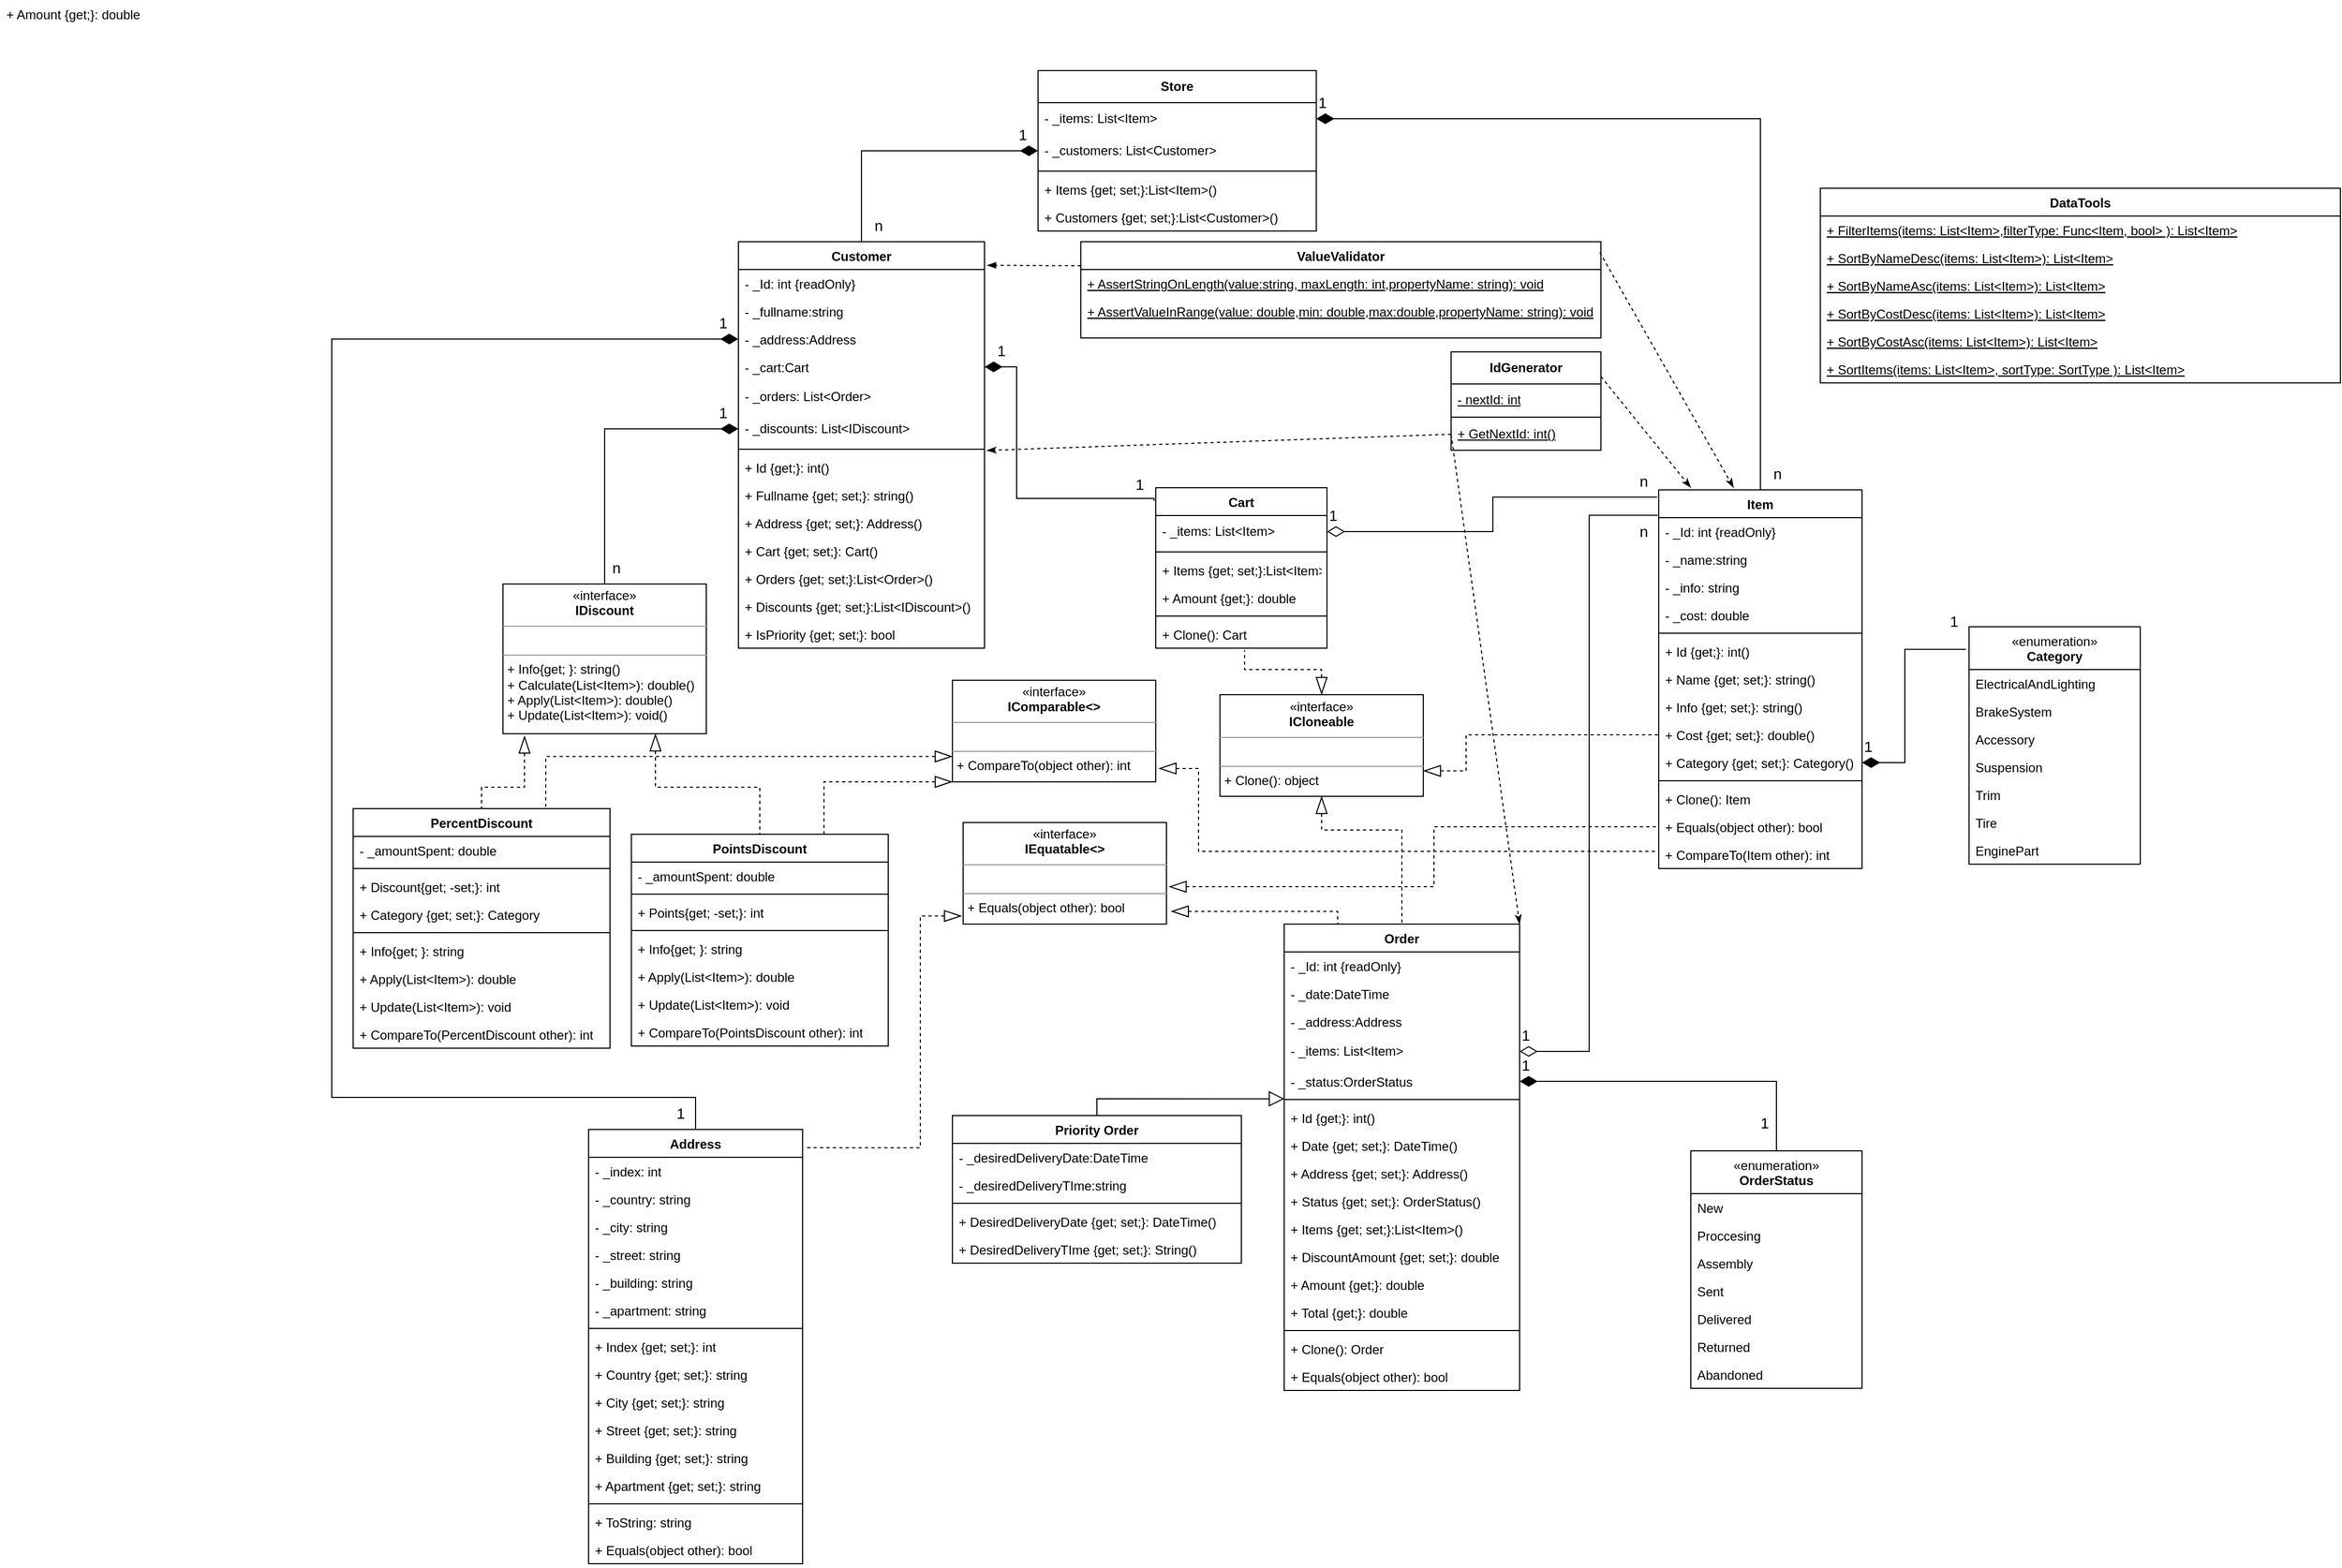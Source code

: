 <mxfile version="22.0.8" type="device">
  <diagram id="C5RBs43oDa-KdzZeNtuy" name="Page-1">
    <mxGraphModel dx="4261" dy="2565" grid="1" gridSize="10" guides="1" tooltips="1" connect="1" arrows="1" fold="1" page="1" pageScale="1" pageWidth="827" pageHeight="1169" background="#FFFFFF" math="0" shadow="0">
      <root>
        <mxCell id="WIyWlLk6GJQsqaUBKTNV-0" />
        <mxCell id="WIyWlLk6GJQsqaUBKTNV-1" parent="WIyWlLk6GJQsqaUBKTNV-0" />
        <mxCell id="zkfFHV4jXpPFQw0GAbJ--0" value="Item" style="swimlane;fontStyle=1;align=center;verticalAlign=top;childLayout=stackLayout;horizontal=1;startSize=26;horizontalStack=0;resizeParent=1;resizeLast=0;collapsible=1;marginBottom=0;rounded=0;shadow=0;strokeWidth=1;" parent="WIyWlLk6GJQsqaUBKTNV-1" vertex="1">
          <mxGeometry x="20" y="432" width="190" height="354" as="geometry">
            <mxRectangle x="230" y="140" width="160" height="26" as="alternateBounds" />
          </mxGeometry>
        </mxCell>
        <mxCell id="zkfFHV4jXpPFQw0GAbJ--1" value="- _Id: int {readOnly}" style="text;align=left;verticalAlign=top;spacingLeft=4;spacingRight=4;overflow=hidden;rotatable=0;points=[[0,0.5],[1,0.5]];portConstraint=eastwest;rounded=0;" parent="zkfFHV4jXpPFQw0GAbJ--0" vertex="1">
          <mxGeometry y="26" width="190" height="26" as="geometry" />
        </mxCell>
        <mxCell id="zkfFHV4jXpPFQw0GAbJ--2" value="- _name:string" style="text;align=left;verticalAlign=top;spacingLeft=4;spacingRight=4;overflow=hidden;rotatable=0;points=[[0,0.5],[1,0.5]];portConstraint=eastwest;rounded=0;shadow=0;html=0;" parent="zkfFHV4jXpPFQw0GAbJ--0" vertex="1">
          <mxGeometry y="52" width="190" height="26" as="geometry" />
        </mxCell>
        <mxCell id="zkfFHV4jXpPFQw0GAbJ--3" value="- _info: string" style="text;align=left;verticalAlign=top;spacingLeft=4;spacingRight=4;overflow=hidden;rotatable=0;points=[[0,0.5],[1,0.5]];portConstraint=eastwest;rounded=0;shadow=0;html=0;" parent="zkfFHV4jXpPFQw0GAbJ--0" vertex="1">
          <mxGeometry y="78" width="190" height="26" as="geometry" />
        </mxCell>
        <mxCell id="sBGS1Uir1IaNzIVXZRek-6" value="- _cost: double" style="text;align=left;verticalAlign=top;spacingLeft=4;spacingRight=4;overflow=hidden;rotatable=0;points=[[0,0.5],[1,0.5]];portConstraint=eastwest;rounded=0;shadow=0;html=0;" parent="zkfFHV4jXpPFQw0GAbJ--0" vertex="1">
          <mxGeometry y="104" width="190" height="26" as="geometry" />
        </mxCell>
        <mxCell id="zkfFHV4jXpPFQw0GAbJ--4" value="" style="line;html=1;strokeWidth=1;align=left;verticalAlign=middle;spacingTop=-1;spacingLeft=3;spacingRight=3;rotatable=0;labelPosition=right;points=[];portConstraint=eastwest;rounded=0;" parent="zkfFHV4jXpPFQw0GAbJ--0" vertex="1">
          <mxGeometry y="130" width="190" height="8" as="geometry" />
        </mxCell>
        <mxCell id="zkfFHV4jXpPFQw0GAbJ--5" value="+ Id {get;}: int()" style="text;align=left;verticalAlign=top;spacingLeft=4;spacingRight=4;overflow=hidden;rotatable=0;points=[[0,0.5],[1,0.5]];portConstraint=eastwest;rounded=0;" parent="zkfFHV4jXpPFQw0GAbJ--0" vertex="1">
          <mxGeometry y="138" width="190" height="26" as="geometry" />
        </mxCell>
        <mxCell id="sBGS1Uir1IaNzIVXZRek-15" value="+ Name {get; set;}: string()" style="text;align=left;verticalAlign=top;spacingLeft=4;spacingRight=4;overflow=hidden;rotatable=0;points=[[0,0.5],[1,0.5]];portConstraint=eastwest;rounded=0;" parent="zkfFHV4jXpPFQw0GAbJ--0" vertex="1">
          <mxGeometry y="164" width="190" height="26" as="geometry" />
        </mxCell>
        <mxCell id="sBGS1Uir1IaNzIVXZRek-16" value="+ Info {get; set;}: string()" style="text;align=left;verticalAlign=top;spacingLeft=4;spacingRight=4;overflow=hidden;rotatable=0;points=[[0,0.5],[1,0.5]];portConstraint=eastwest;rounded=0;" parent="zkfFHV4jXpPFQw0GAbJ--0" vertex="1">
          <mxGeometry y="190" width="190" height="26" as="geometry" />
        </mxCell>
        <mxCell id="sBGS1Uir1IaNzIVXZRek-17" value="+ Cost {get; set;}: double()" style="text;align=left;verticalAlign=top;spacingLeft=4;spacingRight=4;overflow=hidden;rotatable=0;points=[[0,0.5],[1,0.5]];portConstraint=eastwest;rounded=0;" parent="zkfFHV4jXpPFQw0GAbJ--0" vertex="1">
          <mxGeometry y="216" width="190" height="26" as="geometry" />
        </mxCell>
        <mxCell id="E396M5tWe0iOBY8pmZY7-39" value="+ Category {get; set;}: Category()" style="text;align=left;verticalAlign=top;spacingLeft=4;spacingRight=4;overflow=hidden;rotatable=0;points=[[0,0.5],[1,0.5]];portConstraint=eastwest;rounded=0;shadow=0;html=0;" parent="zkfFHV4jXpPFQw0GAbJ--0" vertex="1">
          <mxGeometry y="242" width="190" height="26" as="geometry" />
        </mxCell>
        <mxCell id="CNYj2VtHb43jAfitieCE-7" value="" style="line;strokeWidth=1;fillColor=none;align=left;verticalAlign=middle;spacingTop=-1;spacingLeft=3;spacingRight=3;rotatable=0;labelPosition=right;points=[];portConstraint=eastwest;strokeColor=inherit;" parent="zkfFHV4jXpPFQw0GAbJ--0" vertex="1">
          <mxGeometry y="268" width="190" height="8" as="geometry" />
        </mxCell>
        <mxCell id="CNYj2VtHb43jAfitieCE-8" value="+ Clone(): Item" style="text;strokeColor=none;fillColor=none;align=left;verticalAlign=top;spacingLeft=4;spacingRight=4;overflow=hidden;rotatable=0;points=[[0,0.5],[1,0.5]];portConstraint=eastwest;whiteSpace=wrap;html=1;" parent="zkfFHV4jXpPFQw0GAbJ--0" vertex="1">
          <mxGeometry y="276" width="190" height="26" as="geometry" />
        </mxCell>
        <mxCell id="CNYj2VtHb43jAfitieCE-15" value="+ Equals(object other): bool" style="text;strokeColor=none;fillColor=none;align=left;verticalAlign=top;spacingLeft=4;spacingRight=4;overflow=hidden;rotatable=0;points=[[0,0.5],[1,0.5]];portConstraint=eastwest;whiteSpace=wrap;html=1;" parent="zkfFHV4jXpPFQw0GAbJ--0" vertex="1">
          <mxGeometry y="302" width="190" height="26" as="geometry" />
        </mxCell>
        <mxCell id="CNYj2VtHb43jAfitieCE-22" value="+ CompareTo(Item other): int" style="text;strokeColor=none;fillColor=none;align=left;verticalAlign=top;spacingLeft=4;spacingRight=4;overflow=hidden;rotatable=0;points=[[0,0.5],[1,0.5]];portConstraint=eastwest;whiteSpace=wrap;html=1;" parent="zkfFHV4jXpPFQw0GAbJ--0" vertex="1">
          <mxGeometry y="328" width="190" height="26" as="geometry" />
        </mxCell>
        <mxCell id="sBGS1Uir1IaNzIVXZRek-0" value="Customer" style="swimlane;fontStyle=1;align=center;verticalAlign=top;childLayout=stackLayout;horizontal=1;startSize=26;horizontalStack=0;resizeParent=1;resizeLast=0;collapsible=1;marginBottom=0;rounded=0;shadow=0;strokeWidth=1;" parent="WIyWlLk6GJQsqaUBKTNV-1" vertex="1">
          <mxGeometry x="-840" y="200" width="230" height="380" as="geometry">
            <mxRectangle x="230" y="140" width="160" height="26" as="alternateBounds" />
          </mxGeometry>
        </mxCell>
        <mxCell id="sBGS1Uir1IaNzIVXZRek-18" value="- _Id: int {readOnly}" style="text;align=left;verticalAlign=top;spacingLeft=4;spacingRight=4;overflow=hidden;rotatable=0;points=[[0,0.5],[1,0.5]];portConstraint=eastwest;rounded=0;fontStyle=0" parent="sBGS1Uir1IaNzIVXZRek-0" vertex="1">
          <mxGeometry y="26" width="230" height="26" as="geometry" />
        </mxCell>
        <mxCell id="sBGS1Uir1IaNzIVXZRek-19" value="- _fullname:string" style="text;align=left;verticalAlign=top;spacingLeft=4;spacingRight=4;overflow=hidden;rotatable=0;points=[[0,0.5],[1,0.5]];portConstraint=eastwest;rounded=0;shadow=0;html=0;" parent="sBGS1Uir1IaNzIVXZRek-0" vertex="1">
          <mxGeometry y="52" width="230" height="26" as="geometry" />
        </mxCell>
        <mxCell id="sBGS1Uir1IaNzIVXZRek-20" value="- _address:Address" style="text;align=left;verticalAlign=top;spacingLeft=4;spacingRight=4;overflow=hidden;rotatable=0;points=[[0,0.5],[1,0.5]];portConstraint=eastwest;rounded=0;shadow=0;html=0;" parent="sBGS1Uir1IaNzIVXZRek-0" vertex="1">
          <mxGeometry y="78" width="230" height="26" as="geometry" />
        </mxCell>
        <mxCell id="Ajz1zNzVbMrPSSMoXpSr-2" value="- _cart:Cart" style="text;align=left;verticalAlign=top;spacingLeft=4;spacingRight=4;overflow=hidden;rotatable=0;points=[[0,0.5],[1,0.5]];portConstraint=eastwest;rounded=0;shadow=0;html=0;" parent="sBGS1Uir1IaNzIVXZRek-0" vertex="1">
          <mxGeometry y="104" width="230" height="26" as="geometry" />
        </mxCell>
        <mxCell id="Ajz1zNzVbMrPSSMoXpSr-5" value="- _orders: List&amp;lt;Order&amp;gt;" style="text;strokeColor=none;fillColor=none;align=left;verticalAlign=middle;spacingLeft=4;spacingRight=4;overflow=hidden;points=[[0,0.5],[1,0.5]];portConstraint=eastwest;rotatable=0;whiteSpace=wrap;html=1;" parent="sBGS1Uir1IaNzIVXZRek-0" vertex="1">
          <mxGeometry y="130" width="230" height="30" as="geometry" />
        </mxCell>
        <mxCell id="Noa36CFvEDPg5Y3MZEn8-2" value="- _discounts: List&amp;lt;IDiscount&amp;gt;" style="text;strokeColor=none;fillColor=none;align=left;verticalAlign=middle;spacingLeft=4;spacingRight=4;overflow=hidden;points=[[0,0.5],[1,0.5]];portConstraint=eastwest;rotatable=0;whiteSpace=wrap;html=1;" parent="sBGS1Uir1IaNzIVXZRek-0" vertex="1">
          <mxGeometry y="160" width="230" height="30" as="geometry" />
        </mxCell>
        <mxCell id="sBGS1Uir1IaNzIVXZRek-4" value="" style="line;html=1;strokeWidth=1;align=left;verticalAlign=middle;spacingTop=-1;spacingLeft=3;spacingRight=3;rotatable=0;labelPosition=right;points=[];portConstraint=eastwest;rounded=0;" parent="sBGS1Uir1IaNzIVXZRek-0" vertex="1">
          <mxGeometry y="190" width="230" height="8" as="geometry" />
        </mxCell>
        <mxCell id="sBGS1Uir1IaNzIVXZRek-21" value="+ Id {get;}: int()" style="text;align=left;verticalAlign=top;spacingLeft=4;spacingRight=4;overflow=hidden;rotatable=0;points=[[0,0.5],[1,0.5]];portConstraint=eastwest;rounded=0;" parent="sBGS1Uir1IaNzIVXZRek-0" vertex="1">
          <mxGeometry y="198" width="230" height="26" as="geometry" />
        </mxCell>
        <mxCell id="sBGS1Uir1IaNzIVXZRek-22" value="+ Fullname {get; set;}: string()" style="text;align=left;verticalAlign=top;spacingLeft=4;spacingRight=4;overflow=hidden;rotatable=0;points=[[0,0.5],[1,0.5]];portConstraint=eastwest;rounded=0;" parent="sBGS1Uir1IaNzIVXZRek-0" vertex="1">
          <mxGeometry y="224" width="230" height="26" as="geometry" />
        </mxCell>
        <mxCell id="sBGS1Uir1IaNzIVXZRek-24" value="+ Address {get; set;}: Address()" style="text;align=left;verticalAlign=top;spacingLeft=4;spacingRight=4;overflow=hidden;rotatable=0;points=[[0,0.5],[1,0.5]];portConstraint=eastwest;rounded=0;" parent="sBGS1Uir1IaNzIVXZRek-0" vertex="1">
          <mxGeometry y="250" width="230" height="26" as="geometry" />
        </mxCell>
        <mxCell id="Ajz1zNzVbMrPSSMoXpSr-4" value="+ Cart {get; set;}: Cart()" style="text;align=left;verticalAlign=top;spacingLeft=4;spacingRight=4;overflow=hidden;rotatable=0;points=[[0,0.5],[1,0.5]];portConstraint=eastwest;rounded=0;" parent="sBGS1Uir1IaNzIVXZRek-0" vertex="1">
          <mxGeometry y="276" width="230" height="26" as="geometry" />
        </mxCell>
        <mxCell id="Ajz1zNzVbMrPSSMoXpSr-6" value="+ Orders {get; set;}:List&lt;Order&gt;()" style="text;align=left;verticalAlign=top;spacingLeft=4;spacingRight=4;overflow=hidden;rotatable=0;points=[[0,0.5],[1,0.5]];portConstraint=eastwest;rounded=0;" parent="sBGS1Uir1IaNzIVXZRek-0" vertex="1">
          <mxGeometry y="302" width="230" height="26" as="geometry" />
        </mxCell>
        <mxCell id="Noa36CFvEDPg5Y3MZEn8-3" value="+ Discounts {get; set;}:List&lt;IDiscount&gt;()" style="text;align=left;verticalAlign=top;spacingLeft=4;spacingRight=4;overflow=hidden;rotatable=0;points=[[0,0.5],[1,0.5]];portConstraint=eastwest;rounded=0;" parent="sBGS1Uir1IaNzIVXZRek-0" vertex="1">
          <mxGeometry y="328" width="230" height="26" as="geometry" />
        </mxCell>
        <mxCell id="wTutFb9Adpz59W1rXgPP-15" value="+ IsPriority {get; set;}: bool" style="text;align=left;verticalAlign=top;spacingLeft=4;spacingRight=4;overflow=hidden;rotatable=0;points=[[0,0.5],[1,0.5]];portConstraint=eastwest;rounded=0;" parent="sBGS1Uir1IaNzIVXZRek-0" vertex="1">
          <mxGeometry y="354" width="230" height="26" as="geometry" />
        </mxCell>
        <mxCell id="sBGS1Uir1IaNzIVXZRek-9" value="ValueValidator" style="swimlane;fontStyle=1;align=center;verticalAlign=top;childLayout=stackLayout;horizontal=1;startSize=26;horizontalStack=0;resizeParent=1;resizeLast=0;collapsible=1;marginBottom=0;rounded=0;shadow=0;strokeWidth=1;" parent="WIyWlLk6GJQsqaUBKTNV-1" vertex="1">
          <mxGeometry x="-520" y="200" width="486" height="90" as="geometry">
            <mxRectangle x="230" y="140" width="160" height="26" as="alternateBounds" />
          </mxGeometry>
        </mxCell>
        <mxCell id="sBGS1Uir1IaNzIVXZRek-10" value="+ AssertStringOnLength(value:string, maxLength: int,propertyName: string): void" style="text;align=left;verticalAlign=top;spacingLeft=4;spacingRight=4;overflow=hidden;rotatable=0;points=[[0,0.5],[1,0.5]];portConstraint=eastwest;rounded=0;shadow=0;html=0;fontStyle=4;" parent="sBGS1Uir1IaNzIVXZRek-9" vertex="1">
          <mxGeometry y="26" width="486" height="26" as="geometry" />
        </mxCell>
        <mxCell id="sBGS1Uir1IaNzIVXZRek-25" value="+ AssertValueInRange(value: double,min: double,max:double,propertyName: string): void" style="text;align=left;verticalAlign=top;spacingLeft=4;spacingRight=4;overflow=hidden;rotatable=0;points=[[0,0.5],[1,0.5]];portConstraint=eastwest;rounded=0;shadow=0;html=0;fontStyle=4;" parent="sBGS1Uir1IaNzIVXZRek-9" vertex="1">
          <mxGeometry y="52" width="486" height="26" as="geometry" />
        </mxCell>
        <mxCell id="sBGS1Uir1IaNzIVXZRek-26" value="IdGenerator" style="swimlane;fontStyle=1;childLayout=stackLayout;horizontal=1;startSize=30;horizontalStack=0;resizeParent=1;resizeParentMax=0;resizeLast=0;collapsible=1;marginBottom=0;whiteSpace=wrap;html=1;rounded=0;" parent="WIyWlLk6GJQsqaUBKTNV-1" vertex="1">
          <mxGeometry x="-174" y="303" width="140" height="92" as="geometry" />
        </mxCell>
        <mxCell id="sBGS1Uir1IaNzIVXZRek-27" value="&lt;u&gt;- nextId: int&lt;/u&gt;" style="text;strokeColor=none;fillColor=none;align=left;verticalAlign=middle;spacingLeft=4;spacingRight=4;overflow=hidden;points=[[0,0.5],[1,0.5]];portConstraint=eastwest;rotatable=0;whiteSpace=wrap;html=1;rounded=0;" parent="sBGS1Uir1IaNzIVXZRek-26" vertex="1">
          <mxGeometry y="30" width="140" height="30" as="geometry" />
        </mxCell>
        <mxCell id="sBGS1Uir1IaNzIVXZRek-30" value="" style="line;html=1;strokeWidth=1;align=left;verticalAlign=middle;spacingTop=-1;spacingLeft=3;spacingRight=3;rotatable=0;labelPosition=right;points=[];portConstraint=eastwest;rounded=0;" parent="sBGS1Uir1IaNzIVXZRek-26" vertex="1">
          <mxGeometry y="60" width="140" height="2" as="geometry" />
        </mxCell>
        <mxCell id="sBGS1Uir1IaNzIVXZRek-28" value="&lt;u&gt;+ GetNextId: int()&lt;/u&gt;" style="text;strokeColor=none;fillColor=none;align=left;verticalAlign=middle;spacingLeft=4;spacingRight=4;overflow=hidden;points=[[0,0.5],[1,0.5]];portConstraint=eastwest;rotatable=0;whiteSpace=wrap;html=1;rounded=0;" parent="sBGS1Uir1IaNzIVXZRek-26" vertex="1">
          <mxGeometry y="62" width="140" height="30" as="geometry" />
        </mxCell>
        <mxCell id="sBGS1Uir1IaNzIVXZRek-31" value="" style="endArrow=classicThin;html=1;rounded=0;exitX=0.998;exitY=0.111;exitDx=0;exitDy=0;dashed=1;endFill=1;exitPerimeter=0;" parent="WIyWlLk6GJQsqaUBKTNV-1" source="sBGS1Uir1IaNzIVXZRek-9" edge="1">
          <mxGeometry width="50" height="50" relative="1" as="geometry">
            <mxPoint x="400" y="390" as="sourcePoint" />
            <mxPoint x="90" y="430" as="targetPoint" />
          </mxGeometry>
        </mxCell>
        <mxCell id="sBGS1Uir1IaNzIVXZRek-32" value="" style="endArrow=classicThin;html=1;rounded=0;exitX=1;exitY=0.25;exitDx=0;exitDy=0;dashed=1;endFill=1;" parent="WIyWlLk6GJQsqaUBKTNV-1" source="sBGS1Uir1IaNzIVXZRek-26" edge="1">
          <mxGeometry width="50" height="50" relative="1" as="geometry">
            <mxPoint x="193" y="430" as="sourcePoint" />
            <mxPoint x="50" y="430" as="targetPoint" />
          </mxGeometry>
        </mxCell>
        <mxCell id="sBGS1Uir1IaNzIVXZRek-33" value="" style="endArrow=classicThin;html=1;rounded=0;dashed=1;endFill=1;entryX=1.009;entryY=-0.109;entryDx=0;entryDy=0;entryPerimeter=0;exitX=0;exitY=0.5;exitDx=0;exitDy=0;" parent="WIyWlLk6GJQsqaUBKTNV-1" source="sBGS1Uir1IaNzIVXZRek-28" target="sBGS1Uir1IaNzIVXZRek-21" edge="1">
          <mxGeometry width="50" height="50" relative="1" as="geometry">
            <mxPoint x="610" y="420" as="sourcePoint" />
            <mxPoint x="328" y="352" as="targetPoint" />
          </mxGeometry>
        </mxCell>
        <mxCell id="sBGS1Uir1IaNzIVXZRek-34" value="" style="endArrow=blockThin;html=1;rounded=0;dashed=1;endFill=1;entryX=1.01;entryY=0.058;entryDx=0;entryDy=0;exitX=0;exitY=0.25;exitDx=0;exitDy=0;entryPerimeter=0;" parent="WIyWlLk6GJQsqaUBKTNV-1" source="sBGS1Uir1IaNzIVXZRek-9" target="sBGS1Uir1IaNzIVXZRek-0" edge="1">
          <mxGeometry width="50" height="50" relative="1" as="geometry">
            <mxPoint x="620" y="430" as="sourcePoint" />
            <mxPoint x="503" y="301" as="targetPoint" />
          </mxGeometry>
        </mxCell>
        <mxCell id="E396M5tWe0iOBY8pmZY7-0" value="&lt;b&gt;Store&lt;/b&gt;" style="swimlane;fontStyle=0;childLayout=stackLayout;horizontal=1;startSize=30;horizontalStack=0;resizeParent=1;resizeParentMax=0;resizeLast=0;collapsible=1;marginBottom=0;whiteSpace=wrap;html=1;" parent="WIyWlLk6GJQsqaUBKTNV-1" vertex="1">
          <mxGeometry x="-560" y="40" width="260" height="150" as="geometry" />
        </mxCell>
        <mxCell id="E396M5tWe0iOBY8pmZY7-1" value="- _items: List&amp;lt;Item&amp;gt;" style="text;strokeColor=none;fillColor=none;align=left;verticalAlign=middle;spacingLeft=4;spacingRight=4;overflow=hidden;points=[[0,0.5],[1,0.5]];portConstraint=eastwest;rotatable=0;whiteSpace=wrap;html=1;" parent="E396M5tWe0iOBY8pmZY7-0" vertex="1">
          <mxGeometry y="30" width="260" height="30" as="geometry" />
        </mxCell>
        <mxCell id="E396M5tWe0iOBY8pmZY7-2" value="- _customers: List&amp;lt;Customer&amp;gt;" style="text;strokeColor=none;fillColor=none;align=left;verticalAlign=middle;spacingLeft=4;spacingRight=4;overflow=hidden;points=[[0,0.5],[1,0.5]];portConstraint=eastwest;rotatable=0;whiteSpace=wrap;html=1;" parent="E396M5tWe0iOBY8pmZY7-0" vertex="1">
          <mxGeometry y="60" width="260" height="30" as="geometry" />
        </mxCell>
        <mxCell id="E396M5tWe0iOBY8pmZY7-5" value="" style="line;html=1;strokeWidth=1;align=left;verticalAlign=middle;spacingTop=-1;spacingLeft=3;spacingRight=3;rotatable=0;labelPosition=right;points=[];portConstraint=eastwest;rounded=0;" parent="E396M5tWe0iOBY8pmZY7-0" vertex="1">
          <mxGeometry y="90" width="260" height="8" as="geometry" />
        </mxCell>
        <mxCell id="E396M5tWe0iOBY8pmZY7-4" value="+ Items {get; set;}:List&lt;Item&gt;()" style="text;align=left;verticalAlign=top;spacingLeft=4;spacingRight=4;overflow=hidden;rotatable=0;points=[[0,0.5],[1,0.5]];portConstraint=eastwest;rounded=0;" parent="E396M5tWe0iOBY8pmZY7-0" vertex="1">
          <mxGeometry y="98" width="260" height="26" as="geometry" />
        </mxCell>
        <mxCell id="E396M5tWe0iOBY8pmZY7-11" value="+ Customers {get; set;}:List&lt;Customer&gt;()" style="text;align=left;verticalAlign=top;spacingLeft=4;spacingRight=4;overflow=hidden;rotatable=0;points=[[0,0.5],[1,0.5]];portConstraint=eastwest;rounded=0;" parent="E396M5tWe0iOBY8pmZY7-0" vertex="1">
          <mxGeometry y="124" width="260" height="26" as="geometry" />
        </mxCell>
        <mxCell id="E396M5tWe0iOBY8pmZY7-13" value="" style="endArrow=none;html=1;endSize=12;startArrow=diamondThin;startSize=14;startFill=1;edgeStyle=orthogonalEdgeStyle;rounded=0;entryX=0.5;entryY=0;entryDx=0;entryDy=0;exitX=1;exitY=0.5;exitDx=0;exitDy=0;endFill=0;" parent="WIyWlLk6GJQsqaUBKTNV-1" source="E396M5tWe0iOBY8pmZY7-1" target="zkfFHV4jXpPFQw0GAbJ--0" edge="1">
          <mxGeometry relative="1" as="geometry">
            <mxPoint x="-300" y="120" as="sourcePoint" />
            <mxPoint x="-140" y="120" as="targetPoint" />
            <mxPoint as="offset" />
          </mxGeometry>
        </mxCell>
        <mxCell id="E396M5tWe0iOBY8pmZY7-14" value="1" style="edgeLabel;resizable=0;html=1;align=left;verticalAlign=top;fontSize=14;" parent="E396M5tWe0iOBY8pmZY7-13" connectable="0" vertex="1">
          <mxGeometry x="-1" relative="1" as="geometry">
            <mxPoint y="-30" as="offset" />
          </mxGeometry>
        </mxCell>
        <mxCell id="E396M5tWe0iOBY8pmZY7-15" value="n" style="edgeLabel;resizable=0;html=1;align=right;verticalAlign=top;fontSize=14;" parent="E396M5tWe0iOBY8pmZY7-13" connectable="0" vertex="1">
          <mxGeometry x="1" relative="1" as="geometry">
            <mxPoint x="20" y="-30" as="offset" />
          </mxGeometry>
        </mxCell>
        <mxCell id="E396M5tWe0iOBY8pmZY7-16" value="" style="endArrow=none;html=1;endSize=12;startArrow=diamondThin;startSize=14;startFill=1;edgeStyle=orthogonalEdgeStyle;rounded=0;entryX=0.5;entryY=0;entryDx=0;entryDy=0;exitX=0;exitY=0.5;exitDx=0;exitDy=0;endFill=0;" parent="WIyWlLk6GJQsqaUBKTNV-1" source="E396M5tWe0iOBY8pmZY7-2" target="sBGS1Uir1IaNzIVXZRek-0" edge="1">
          <mxGeometry relative="1" as="geometry">
            <mxPoint x="-290" y="130" as="sourcePoint" />
            <mxPoint x="-160" y="180" as="targetPoint" />
            <mxPoint as="offset" />
          </mxGeometry>
        </mxCell>
        <mxCell id="E396M5tWe0iOBY8pmZY7-17" value="1" style="edgeLabel;resizable=0;html=1;align=left;verticalAlign=top;fontSize=14;" parent="E396M5tWe0iOBY8pmZY7-16" connectable="0" vertex="1">
          <mxGeometry x="-1" relative="1" as="geometry">
            <mxPoint x="-20" y="-30" as="offset" />
          </mxGeometry>
        </mxCell>
        <mxCell id="E396M5tWe0iOBY8pmZY7-18" value="n" style="edgeLabel;resizable=0;html=1;align=right;verticalAlign=top;fontSize=14;" parent="E396M5tWe0iOBY8pmZY7-16" connectable="0" vertex="1">
          <mxGeometry x="1" relative="1" as="geometry">
            <mxPoint x="20" y="-30" as="offset" />
          </mxGeometry>
        </mxCell>
        <mxCell id="E396M5tWe0iOBY8pmZY7-26" value="&lt;span style=&quot;font-weight: normal;&quot;&gt;«enumeration»&lt;/span&gt;&lt;br&gt;Category" style="swimlane;fontStyle=1;align=center;verticalAlign=top;childLayout=stackLayout;horizontal=1;startSize=40;horizontalStack=0;resizeParent=1;resizeParentMax=0;resizeLast=0;collapsible=1;marginBottom=0;whiteSpace=wrap;html=1;" parent="WIyWlLk6GJQsqaUBKTNV-1" vertex="1">
          <mxGeometry x="310" y="560" width="160" height="222" as="geometry" />
        </mxCell>
        <mxCell id="E396M5tWe0iOBY8pmZY7-27" value="ElectricalAndLighting" style="text;strokeColor=none;fillColor=none;align=left;verticalAlign=top;spacingLeft=4;spacingRight=4;overflow=hidden;rotatable=0;points=[[0,0.5],[1,0.5]];portConstraint=eastwest;whiteSpace=wrap;html=1;" parent="E396M5tWe0iOBY8pmZY7-26" vertex="1">
          <mxGeometry y="40" width="160" height="26" as="geometry" />
        </mxCell>
        <mxCell id="E396M5tWe0iOBY8pmZY7-29" value="BrakeSystem" style="text;strokeColor=none;fillColor=none;align=left;verticalAlign=top;spacingLeft=4;spacingRight=4;overflow=hidden;rotatable=0;points=[[0,0.5],[1,0.5]];portConstraint=eastwest;whiteSpace=wrap;html=1;" parent="E396M5tWe0iOBY8pmZY7-26" vertex="1">
          <mxGeometry y="66" width="160" height="26" as="geometry" />
        </mxCell>
        <mxCell id="E396M5tWe0iOBY8pmZY7-30" value="Accessory" style="text;strokeColor=none;fillColor=none;align=left;verticalAlign=top;spacingLeft=4;spacingRight=4;overflow=hidden;rotatable=0;points=[[0,0.5],[1,0.5]];portConstraint=eastwest;whiteSpace=wrap;html=1;" parent="E396M5tWe0iOBY8pmZY7-26" vertex="1">
          <mxGeometry y="92" width="160" height="26" as="geometry" />
        </mxCell>
        <mxCell id="E396M5tWe0iOBY8pmZY7-31" value="Suspension" style="text;strokeColor=none;fillColor=none;align=left;verticalAlign=top;spacingLeft=4;spacingRight=4;overflow=hidden;rotatable=0;points=[[0,0.5],[1,0.5]];portConstraint=eastwest;whiteSpace=wrap;html=1;" parent="E396M5tWe0iOBY8pmZY7-26" vertex="1">
          <mxGeometry y="118" width="160" height="26" as="geometry" />
        </mxCell>
        <mxCell id="E396M5tWe0iOBY8pmZY7-32" value="Trim" style="text;strokeColor=none;fillColor=none;align=left;verticalAlign=top;spacingLeft=4;spacingRight=4;overflow=hidden;rotatable=0;points=[[0,0.5],[1,0.5]];portConstraint=eastwest;whiteSpace=wrap;html=1;" parent="E396M5tWe0iOBY8pmZY7-26" vertex="1">
          <mxGeometry y="144" width="160" height="26" as="geometry" />
        </mxCell>
        <mxCell id="E396M5tWe0iOBY8pmZY7-33" value="Tire" style="text;strokeColor=none;fillColor=none;align=left;verticalAlign=top;spacingLeft=4;spacingRight=4;overflow=hidden;rotatable=0;points=[[0,0.5],[1,0.5]];portConstraint=eastwest;whiteSpace=wrap;html=1;" parent="E396M5tWe0iOBY8pmZY7-26" vertex="1">
          <mxGeometry y="170" width="160" height="26" as="geometry" />
        </mxCell>
        <mxCell id="E396M5tWe0iOBY8pmZY7-34" value="EnginePart" style="text;strokeColor=none;fillColor=none;align=left;verticalAlign=top;spacingLeft=4;spacingRight=4;overflow=hidden;rotatable=0;points=[[0,0.5],[1,0.5]];portConstraint=eastwest;whiteSpace=wrap;html=1;" parent="E396M5tWe0iOBY8pmZY7-26" vertex="1">
          <mxGeometry y="196" width="160" height="26" as="geometry" />
        </mxCell>
        <mxCell id="E396M5tWe0iOBY8pmZY7-35" value="" style="endArrow=none;html=1;endSize=12;startArrow=diamondThin;startSize=14;startFill=1;edgeStyle=orthogonalEdgeStyle;rounded=0;entryX=-0.019;entryY=0.095;entryDx=0;entryDy=0;exitX=1;exitY=0.5;exitDx=0;exitDy=0;entryPerimeter=0;endFill=0;" parent="WIyWlLk6GJQsqaUBKTNV-1" source="E396M5tWe0iOBY8pmZY7-39" target="E396M5tWe0iOBY8pmZY7-26" edge="1">
          <mxGeometry relative="1" as="geometry">
            <mxPoint x="-40" y="150" as="sourcePoint" />
            <mxPoint x="90" y="200" as="targetPoint" />
            <mxPoint as="offset" />
            <Array as="points">
              <mxPoint x="250" y="687" />
              <mxPoint x="250" y="581" />
            </Array>
          </mxGeometry>
        </mxCell>
        <mxCell id="E396M5tWe0iOBY8pmZY7-36" value="1" style="edgeLabel;resizable=0;html=1;align=left;verticalAlign=top;fontSize=14;" parent="E396M5tWe0iOBY8pmZY7-35" connectable="0" vertex="1">
          <mxGeometry x="-1" relative="1" as="geometry">
            <mxPoint y="-30" as="offset" />
          </mxGeometry>
        </mxCell>
        <mxCell id="E396M5tWe0iOBY8pmZY7-37" value="1" style="edgeLabel;resizable=0;html=1;align=right;verticalAlign=top;fontSize=14;" parent="E396M5tWe0iOBY8pmZY7-35" connectable="0" vertex="1">
          <mxGeometry x="1" relative="1" as="geometry">
            <mxPoint x="-7" y="-41" as="offset" />
          </mxGeometry>
        </mxCell>
        <mxCell id="E396M5tWe0iOBY8pmZY7-40" value="Address" style="swimlane;fontStyle=1;align=center;verticalAlign=top;childLayout=stackLayout;horizontal=1;startSize=26;horizontalStack=0;resizeParent=1;resizeLast=0;collapsible=1;marginBottom=0;rounded=0;shadow=0;strokeWidth=1;" parent="WIyWlLk6GJQsqaUBKTNV-1" vertex="1">
          <mxGeometry x="-980" y="1030" width="200" height="406" as="geometry">
            <mxRectangle x="230" y="140" width="160" height="26" as="alternateBounds" />
          </mxGeometry>
        </mxCell>
        <mxCell id="E396M5tWe0iOBY8pmZY7-41" value="- _index: int" style="text;align=left;verticalAlign=top;spacingLeft=4;spacingRight=4;overflow=hidden;rotatable=0;points=[[0,0.5],[1,0.5]];portConstraint=eastwest;rounded=0;" parent="E396M5tWe0iOBY8pmZY7-40" vertex="1">
          <mxGeometry y="26" width="200" height="26" as="geometry" />
        </mxCell>
        <mxCell id="E396M5tWe0iOBY8pmZY7-42" value="- _country: string" style="text;align=left;verticalAlign=top;spacingLeft=4;spacingRight=4;overflow=hidden;rotatable=0;points=[[0,0.5],[1,0.5]];portConstraint=eastwest;rounded=0;shadow=0;html=0;" parent="E396M5tWe0iOBY8pmZY7-40" vertex="1">
          <mxGeometry y="52" width="200" height="26" as="geometry" />
        </mxCell>
        <mxCell id="E396M5tWe0iOBY8pmZY7-43" value="- _city: string" style="text;align=left;verticalAlign=top;spacingLeft=4;spacingRight=4;overflow=hidden;rotatable=0;points=[[0,0.5],[1,0.5]];portConstraint=eastwest;rounded=0;shadow=0;html=0;" parent="E396M5tWe0iOBY8pmZY7-40" vertex="1">
          <mxGeometry y="78" width="200" height="26" as="geometry" />
        </mxCell>
        <mxCell id="E396M5tWe0iOBY8pmZY7-48" value="- _street: string" style="text;align=left;verticalAlign=top;spacingLeft=4;spacingRight=4;overflow=hidden;rotatable=0;points=[[0,0.5],[1,0.5]];portConstraint=eastwest;rounded=0;shadow=0;html=0;" parent="E396M5tWe0iOBY8pmZY7-40" vertex="1">
          <mxGeometry y="104" width="200" height="26" as="geometry" />
        </mxCell>
        <mxCell id="E396M5tWe0iOBY8pmZY7-49" value="- _building: string" style="text;align=left;verticalAlign=top;spacingLeft=4;spacingRight=4;overflow=hidden;rotatable=0;points=[[0,0.5],[1,0.5]];portConstraint=eastwest;rounded=0;shadow=0;html=0;" parent="E396M5tWe0iOBY8pmZY7-40" vertex="1">
          <mxGeometry y="130" width="200" height="26" as="geometry" />
        </mxCell>
        <mxCell id="E396M5tWe0iOBY8pmZY7-50" value="- _apartment: string" style="text;align=left;verticalAlign=top;spacingLeft=4;spacingRight=4;overflow=hidden;rotatable=0;points=[[0,0.5],[1,0.5]];portConstraint=eastwest;rounded=0;shadow=0;html=0;" parent="E396M5tWe0iOBY8pmZY7-40" vertex="1">
          <mxGeometry y="156" width="200" height="26" as="geometry" />
        </mxCell>
        <mxCell id="E396M5tWe0iOBY8pmZY7-44" value="" style="line;html=1;strokeWidth=1;align=left;verticalAlign=middle;spacingTop=-1;spacingLeft=3;spacingRight=3;rotatable=0;labelPosition=right;points=[];portConstraint=eastwest;rounded=0;" parent="E396M5tWe0iOBY8pmZY7-40" vertex="1">
          <mxGeometry y="182" width="200" height="8" as="geometry" />
        </mxCell>
        <mxCell id="E396M5tWe0iOBY8pmZY7-46" value="+ Index {get; set;}: int" style="text;align=left;verticalAlign=top;spacingLeft=4;spacingRight=4;overflow=hidden;rotatable=0;points=[[0,0.5],[1,0.5]];portConstraint=eastwest;rounded=0;" parent="E396M5tWe0iOBY8pmZY7-40" vertex="1">
          <mxGeometry y="190" width="200" height="26" as="geometry" />
        </mxCell>
        <mxCell id="E396M5tWe0iOBY8pmZY7-47" value="+ Country {get; set;}: string" style="text;align=left;verticalAlign=top;spacingLeft=4;spacingRight=4;overflow=hidden;rotatable=0;points=[[0,0.5],[1,0.5]];portConstraint=eastwest;rounded=0;" parent="E396M5tWe0iOBY8pmZY7-40" vertex="1">
          <mxGeometry y="216" width="200" height="26" as="geometry" />
        </mxCell>
        <mxCell id="E396M5tWe0iOBY8pmZY7-51" value="+ City {get; set;}: string" style="text;align=left;verticalAlign=top;spacingLeft=4;spacingRight=4;overflow=hidden;rotatable=0;points=[[0,0.5],[1,0.5]];portConstraint=eastwest;rounded=0;" parent="E396M5tWe0iOBY8pmZY7-40" vertex="1">
          <mxGeometry y="242" width="200" height="26" as="geometry" />
        </mxCell>
        <mxCell id="E396M5tWe0iOBY8pmZY7-52" value="+ Street {get; set;}: string" style="text;align=left;verticalAlign=top;spacingLeft=4;spacingRight=4;overflow=hidden;rotatable=0;points=[[0,0.5],[1,0.5]];portConstraint=eastwest;rounded=0;" parent="E396M5tWe0iOBY8pmZY7-40" vertex="1">
          <mxGeometry y="268" width="200" height="26" as="geometry" />
        </mxCell>
        <mxCell id="E396M5tWe0iOBY8pmZY7-53" value="+ Building {get; set;}: string" style="text;align=left;verticalAlign=top;spacingLeft=4;spacingRight=4;overflow=hidden;rotatable=0;points=[[0,0.5],[1,0.5]];portConstraint=eastwest;rounded=0;" parent="E396M5tWe0iOBY8pmZY7-40" vertex="1">
          <mxGeometry y="294" width="200" height="26" as="geometry" />
        </mxCell>
        <mxCell id="Ajz1zNzVbMrPSSMoXpSr-0" value="+ Apartment {get; set;}: string" style="text;align=left;verticalAlign=top;spacingLeft=4;spacingRight=4;overflow=hidden;rotatable=0;points=[[0,0.5],[1,0.5]];portConstraint=eastwest;rounded=0;" parent="E396M5tWe0iOBY8pmZY7-40" vertex="1">
          <mxGeometry y="320" width="200" height="26" as="geometry" />
        </mxCell>
        <mxCell id="Noa36CFvEDPg5Y3MZEn8-34" value="" style="line;html=1;strokeWidth=1;align=left;verticalAlign=middle;spacingTop=-1;spacingLeft=3;spacingRight=3;rotatable=0;labelPosition=right;points=[];portConstraint=eastwest;rounded=0;" parent="E396M5tWe0iOBY8pmZY7-40" vertex="1">
          <mxGeometry y="346" width="200" height="8" as="geometry" />
        </mxCell>
        <mxCell id="Ajz1zNzVbMrPSSMoXpSr-1" value="+ ToString: string" style="text;align=left;verticalAlign=top;spacingLeft=4;spacingRight=4;overflow=hidden;rotatable=0;points=[[0,0.5],[1,0.5]];portConstraint=eastwest;rounded=0;" parent="E396M5tWe0iOBY8pmZY7-40" vertex="1">
          <mxGeometry y="354" width="200" height="26" as="geometry" />
        </mxCell>
        <mxCell id="CNYj2VtHb43jAfitieCE-14" value="+ Equals(object other): bool" style="text;align=left;verticalAlign=top;spacingLeft=4;spacingRight=4;overflow=hidden;rotatable=0;points=[[0,0.5],[1,0.5]];portConstraint=eastwest;rounded=0;" parent="E396M5tWe0iOBY8pmZY7-40" vertex="1">
          <mxGeometry y="380" width="200" height="26" as="geometry" />
        </mxCell>
        <mxCell id="E396M5tWe0iOBY8pmZY7-55" value="" style="endArrow=none;html=1;endSize=12;startArrow=diamondThin;startSize=14;startFill=1;edgeStyle=orthogonalEdgeStyle;rounded=0;entryX=0.5;entryY=0;entryDx=0;entryDy=0;endFill=0;exitX=0;exitY=0.5;exitDx=0;exitDy=0;" parent="WIyWlLk6GJQsqaUBKTNV-1" source="sBGS1Uir1IaNzIVXZRek-20" target="E396M5tWe0iOBY8pmZY7-40" edge="1">
          <mxGeometry relative="1" as="geometry">
            <mxPoint x="-890" y="270" as="sourcePoint" />
            <mxPoint x="-1050" y="340" as="targetPoint" />
            <mxPoint as="offset" />
            <Array as="points">
              <mxPoint x="-1220" y="291" />
              <mxPoint x="-1220" y="1000" />
              <mxPoint x="-880" y="1000" />
            </Array>
          </mxGeometry>
        </mxCell>
        <mxCell id="E396M5tWe0iOBY8pmZY7-56" value="1" style="edgeLabel;resizable=0;html=1;align=left;verticalAlign=top;fontSize=14;" parent="E396M5tWe0iOBY8pmZY7-55" connectable="0" vertex="1">
          <mxGeometry x="-1" relative="1" as="geometry">
            <mxPoint x="-20" y="-30" as="offset" />
          </mxGeometry>
        </mxCell>
        <mxCell id="E396M5tWe0iOBY8pmZY7-57" value="1" style="edgeLabel;resizable=0;html=1;align=right;verticalAlign=top;fontSize=14;" parent="E396M5tWe0iOBY8pmZY7-55" connectable="0" vertex="1">
          <mxGeometry x="1" relative="1" as="geometry">
            <mxPoint x="-10" y="-30" as="offset" />
          </mxGeometry>
        </mxCell>
        <mxCell id="Ajz1zNzVbMrPSSMoXpSr-7" value="Cart" style="swimlane;fontStyle=1;align=center;verticalAlign=top;childLayout=stackLayout;horizontal=1;startSize=26;horizontalStack=0;resizeParent=1;resizeParentMax=0;resizeLast=0;collapsible=1;marginBottom=0;whiteSpace=wrap;html=1;" parent="WIyWlLk6GJQsqaUBKTNV-1" vertex="1">
          <mxGeometry x="-450" y="430" width="160" height="150" as="geometry" />
        </mxCell>
        <mxCell id="Ajz1zNzVbMrPSSMoXpSr-11" value="- _items: List&amp;lt;Item&amp;gt;" style="text;strokeColor=none;fillColor=none;align=left;verticalAlign=middle;spacingLeft=4;spacingRight=4;overflow=hidden;points=[[0,0.5],[1,0.5]];portConstraint=eastwest;rotatable=0;whiteSpace=wrap;html=1;" parent="Ajz1zNzVbMrPSSMoXpSr-7" vertex="1">
          <mxGeometry y="26" width="160" height="30" as="geometry" />
        </mxCell>
        <mxCell id="Ajz1zNzVbMrPSSMoXpSr-9" value="" style="line;strokeWidth=1;fillColor=none;align=left;verticalAlign=middle;spacingTop=-1;spacingLeft=3;spacingRight=3;rotatable=0;labelPosition=right;points=[];portConstraint=eastwest;strokeColor=inherit;" parent="Ajz1zNzVbMrPSSMoXpSr-7" vertex="1">
          <mxGeometry y="56" width="160" height="8" as="geometry" />
        </mxCell>
        <mxCell id="Ajz1zNzVbMrPSSMoXpSr-12" value="+ Items {get; set;}:List&lt;Item&gt;()" style="text;align=left;verticalAlign=top;spacingLeft=4;spacingRight=4;overflow=hidden;rotatable=0;points=[[0,0.5],[1,0.5]];portConstraint=eastwest;rounded=0;" parent="Ajz1zNzVbMrPSSMoXpSr-7" vertex="1">
          <mxGeometry y="64" width="160" height="26" as="geometry" />
        </mxCell>
        <mxCell id="Ajz1zNzVbMrPSSMoXpSr-10" value="+ Amount {get;}: double" style="text;strokeColor=none;fillColor=none;align=left;verticalAlign=top;spacingLeft=4;spacingRight=4;overflow=hidden;rotatable=0;points=[[0,0.5],[1,0.5]];portConstraint=eastwest;whiteSpace=wrap;html=1;" parent="Ajz1zNzVbMrPSSMoXpSr-7" vertex="1">
          <mxGeometry y="90" width="160" height="26" as="geometry" />
        </mxCell>
        <mxCell id="CNYj2VtHb43jAfitieCE-5" value="" style="line;strokeWidth=1;fillColor=none;align=left;verticalAlign=middle;spacingTop=-1;spacingLeft=3;spacingRight=3;rotatable=0;labelPosition=right;points=[];portConstraint=eastwest;strokeColor=inherit;" parent="Ajz1zNzVbMrPSSMoXpSr-7" vertex="1">
          <mxGeometry y="116" width="160" height="8" as="geometry" />
        </mxCell>
        <mxCell id="CNYj2VtHb43jAfitieCE-4" value="+ Clone(): Cart" style="text;strokeColor=none;fillColor=none;align=left;verticalAlign=top;spacingLeft=4;spacingRight=4;overflow=hidden;rotatable=0;points=[[0,0.5],[1,0.5]];portConstraint=eastwest;whiteSpace=wrap;html=1;" parent="Ajz1zNzVbMrPSSMoXpSr-7" vertex="1">
          <mxGeometry y="124" width="160" height="26" as="geometry" />
        </mxCell>
        <mxCell id="Ajz1zNzVbMrPSSMoXpSr-14" value="" style="endArrow=none;html=1;endSize=12;startArrow=diamondThin;startSize=14;startFill=1;edgeStyle=orthogonalEdgeStyle;rounded=0;entryX=-0.01;entryY=0.082;entryDx=0;entryDy=0;exitX=1;exitY=0.5;exitDx=0;exitDy=0;entryPerimeter=0;endFill=0;" parent="WIyWlLk6GJQsqaUBKTNV-1" source="Ajz1zNzVbMrPSSMoXpSr-2" target="Ajz1zNzVbMrPSSMoXpSr-7" edge="1">
          <mxGeometry relative="1" as="geometry">
            <mxPoint x="-731" y="590" as="sourcePoint" />
            <mxPoint x="-990" y="603" as="targetPoint" />
            <mxPoint as="offset" />
            <Array as="points">
              <mxPoint x="-580" y="317" />
              <mxPoint x="-580" y="440" />
            </Array>
          </mxGeometry>
        </mxCell>
        <mxCell id="Ajz1zNzVbMrPSSMoXpSr-15" value="1" style="edgeLabel;resizable=0;html=1;align=left;verticalAlign=top;fontSize=14;" parent="Ajz1zNzVbMrPSSMoXpSr-14" connectable="0" vertex="1">
          <mxGeometry x="-1" relative="1" as="geometry">
            <mxPoint x="10" y="-30" as="offset" />
          </mxGeometry>
        </mxCell>
        <mxCell id="Ajz1zNzVbMrPSSMoXpSr-16" value="1" style="edgeLabel;resizable=0;html=1;align=right;verticalAlign=top;fontSize=14;" parent="Ajz1zNzVbMrPSSMoXpSr-14" connectable="0" vertex="1">
          <mxGeometry x="1" relative="1" as="geometry">
            <mxPoint x="-9" y="-30" as="offset" />
          </mxGeometry>
        </mxCell>
        <mxCell id="Ajz1zNzVbMrPSSMoXpSr-17" value="Order" style="swimlane;fontStyle=1;align=center;verticalAlign=top;childLayout=stackLayout;horizontal=1;startSize=26;horizontalStack=0;resizeParent=1;resizeParentMax=0;resizeLast=0;collapsible=1;marginBottom=0;whiteSpace=wrap;html=1;" parent="WIyWlLk6GJQsqaUBKTNV-1" vertex="1">
          <mxGeometry x="-330" y="838" width="220" height="436" as="geometry" />
        </mxCell>
        <mxCell id="Ajz1zNzVbMrPSSMoXpSr-30" value="- _Id: int {readOnly}" style="text;align=left;verticalAlign=top;spacingLeft=4;spacingRight=4;overflow=hidden;rotatable=0;points=[[0,0.5],[1,0.5]];portConstraint=eastwest;rounded=0;fontStyle=0" parent="Ajz1zNzVbMrPSSMoXpSr-17" vertex="1">
          <mxGeometry y="26" width="220" height="26" as="geometry" />
        </mxCell>
        <mxCell id="Ajz1zNzVbMrPSSMoXpSr-18" value="- _date:DateTime" style="text;strokeColor=none;fillColor=none;align=left;verticalAlign=top;spacingLeft=4;spacingRight=4;overflow=hidden;rotatable=0;points=[[0,0.5],[1,0.5]];portConstraint=eastwest;whiteSpace=wrap;html=1;" parent="Ajz1zNzVbMrPSSMoXpSr-17" vertex="1">
          <mxGeometry y="52" width="220" height="26" as="geometry" />
        </mxCell>
        <mxCell id="Ajz1zNzVbMrPSSMoXpSr-32" value="- _address:Address" style="text;align=left;verticalAlign=top;spacingLeft=4;spacingRight=4;overflow=hidden;rotatable=0;points=[[0,0.5],[1,0.5]];portConstraint=eastwest;rounded=0;shadow=0;html=0;" parent="Ajz1zNzVbMrPSSMoXpSr-17" vertex="1">
          <mxGeometry y="78" width="220" height="26" as="geometry" />
        </mxCell>
        <mxCell id="Ajz1zNzVbMrPSSMoXpSr-40" value="- _items: List&amp;lt;Item&amp;gt;" style="text;strokeColor=none;fillColor=none;align=left;verticalAlign=middle;spacingLeft=4;spacingRight=4;overflow=hidden;points=[[0,0.5],[1,0.5]];portConstraint=eastwest;rotatable=0;whiteSpace=wrap;html=1;" parent="Ajz1zNzVbMrPSSMoXpSr-17" vertex="1">
          <mxGeometry y="104" width="220" height="30" as="geometry" />
        </mxCell>
        <mxCell id="Ajz1zNzVbMrPSSMoXpSr-39" value="- _status:OrderStatus" style="text;align=left;verticalAlign=top;spacingLeft=4;spacingRight=4;overflow=hidden;rotatable=0;points=[[0,0.5],[1,0.5]];portConstraint=eastwest;rounded=0;shadow=0;html=0;" parent="Ajz1zNzVbMrPSSMoXpSr-17" vertex="1">
          <mxGeometry y="134" width="220" height="26" as="geometry" />
        </mxCell>
        <mxCell id="Ajz1zNzVbMrPSSMoXpSr-19" value="" style="line;strokeWidth=1;fillColor=none;align=left;verticalAlign=middle;spacingTop=-1;spacingLeft=3;spacingRight=3;rotatable=0;labelPosition=right;points=[];portConstraint=eastwest;strokeColor=inherit;" parent="Ajz1zNzVbMrPSSMoXpSr-17" vertex="1">
          <mxGeometry y="160" width="220" height="8" as="geometry" />
        </mxCell>
        <mxCell id="Ajz1zNzVbMrPSSMoXpSr-31" value="+ Id {get;}: int()" style="text;align=left;verticalAlign=top;spacingLeft=4;spacingRight=4;overflow=hidden;rotatable=0;points=[[0,0.5],[1,0.5]];portConstraint=eastwest;rounded=0;" parent="Ajz1zNzVbMrPSSMoXpSr-17" vertex="1">
          <mxGeometry y="168" width="220" height="26" as="geometry" />
        </mxCell>
        <mxCell id="Ajz1zNzVbMrPSSMoXpSr-34" value="+ Date {get; set;}: DateTime()" style="text;align=left;verticalAlign=top;spacingLeft=4;spacingRight=4;overflow=hidden;rotatable=0;points=[[0,0.5],[1,0.5]];portConstraint=eastwest;rounded=0;" parent="Ajz1zNzVbMrPSSMoXpSr-17" vertex="1">
          <mxGeometry y="194" width="220" height="26" as="geometry" />
        </mxCell>
        <mxCell id="Ajz1zNzVbMrPSSMoXpSr-33" value="+ Address {get; set;}: Address()" style="text;align=left;verticalAlign=top;spacingLeft=4;spacingRight=4;overflow=hidden;rotatable=0;points=[[0,0.5],[1,0.5]];portConstraint=eastwest;rounded=0;" parent="Ajz1zNzVbMrPSSMoXpSr-17" vertex="1">
          <mxGeometry y="220" width="220" height="26" as="geometry" />
        </mxCell>
        <mxCell id="Ajz1zNzVbMrPSSMoXpSr-36" value="+ Status {get; set;}: OrderStatus()" style="text;align=left;verticalAlign=top;spacingLeft=4;spacingRight=4;overflow=hidden;rotatable=0;points=[[0,0.5],[1,0.5]];portConstraint=eastwest;rounded=0;shadow=0;html=0;" parent="Ajz1zNzVbMrPSSMoXpSr-17" vertex="1">
          <mxGeometry y="246" width="220" height="26" as="geometry" />
        </mxCell>
        <mxCell id="Ajz1zNzVbMrPSSMoXpSr-41" value="+ Items {get; set;}:List&lt;Item&gt;()" style="text;align=left;verticalAlign=top;spacingLeft=4;spacingRight=4;overflow=hidden;rotatable=0;points=[[0,0.5],[1,0.5]];portConstraint=eastwest;rounded=0;" parent="Ajz1zNzVbMrPSSMoXpSr-17" vertex="1">
          <mxGeometry y="272" width="220" height="26" as="geometry" />
        </mxCell>
        <mxCell id="Noa36CFvEDPg5Y3MZEn8-1" value="+ DiscountAmount {get; set;}: double" style="text;strokeColor=none;fillColor=none;align=left;verticalAlign=top;spacingLeft=4;spacingRight=4;overflow=hidden;rotatable=0;points=[[0,0.5],[1,0.5]];portConstraint=eastwest;whiteSpace=wrap;html=1;" parent="Ajz1zNzVbMrPSSMoXpSr-17" vertex="1">
          <mxGeometry y="298" width="220" height="26" as="geometry" />
        </mxCell>
        <mxCell id="Ajz1zNzVbMrPSSMoXpSr-42" value="+ Amount {get;}: double" style="text;strokeColor=none;fillColor=none;align=left;verticalAlign=top;spacingLeft=4;spacingRight=4;overflow=hidden;rotatable=0;points=[[0,0.5],[1,0.5]];portConstraint=eastwest;whiteSpace=wrap;html=1;" parent="Ajz1zNzVbMrPSSMoXpSr-17" vertex="1">
          <mxGeometry y="324" width="220" height="26" as="geometry" />
        </mxCell>
        <mxCell id="Noa36CFvEDPg5Y3MZEn8-0" value="+ Total {get;}: double" style="text;strokeColor=none;fillColor=none;align=left;verticalAlign=top;spacingLeft=4;spacingRight=4;overflow=hidden;rotatable=0;points=[[0,0.5],[1,0.5]];portConstraint=eastwest;whiteSpace=wrap;html=1;" parent="Ajz1zNzVbMrPSSMoXpSr-17" vertex="1">
          <mxGeometry y="350" width="220" height="26" as="geometry" />
        </mxCell>
        <mxCell id="CNYj2VtHb43jAfitieCE-9" value="" style="line;strokeWidth=1;fillColor=none;align=left;verticalAlign=middle;spacingTop=-1;spacingLeft=3;spacingRight=3;rotatable=0;labelPosition=right;points=[];portConstraint=eastwest;strokeColor=inherit;" parent="Ajz1zNzVbMrPSSMoXpSr-17" vertex="1">
          <mxGeometry y="376" width="220" height="8" as="geometry" />
        </mxCell>
        <mxCell id="CNYj2VtHb43jAfitieCE-10" value="+ Clone(): Order" style="text;strokeColor=none;fillColor=none;align=left;verticalAlign=top;spacingLeft=4;spacingRight=4;overflow=hidden;rotatable=0;points=[[0,0.5],[1,0.5]];portConstraint=eastwest;whiteSpace=wrap;html=1;" parent="Ajz1zNzVbMrPSSMoXpSr-17" vertex="1">
          <mxGeometry y="384" width="220" height="26" as="geometry" />
        </mxCell>
        <mxCell id="CNYj2VtHb43jAfitieCE-16" value="+ Equals(object other): bool" style="text;strokeColor=none;fillColor=none;align=left;verticalAlign=top;spacingLeft=4;spacingRight=4;overflow=hidden;rotatable=0;points=[[0,0.5],[1,0.5]];portConstraint=eastwest;whiteSpace=wrap;html=1;" parent="Ajz1zNzVbMrPSSMoXpSr-17" vertex="1">
          <mxGeometry y="410" width="220" height="26" as="geometry" />
        </mxCell>
        <mxCell id="Ajz1zNzVbMrPSSMoXpSr-21" value="&lt;span style=&quot;font-weight: normal;&quot;&gt;«enumeration»&lt;/span&gt;&lt;br&gt;OrderStatus" style="swimlane;fontStyle=1;align=center;verticalAlign=top;childLayout=stackLayout;horizontal=1;startSize=40;horizontalStack=0;resizeParent=1;resizeParentMax=0;resizeLast=0;collapsible=1;marginBottom=0;whiteSpace=wrap;html=1;" parent="WIyWlLk6GJQsqaUBKTNV-1" vertex="1">
          <mxGeometry x="50" y="1050" width="160" height="222" as="geometry" />
        </mxCell>
        <mxCell id="Ajz1zNzVbMrPSSMoXpSr-22" value="New" style="text;strokeColor=none;fillColor=none;align=left;verticalAlign=top;spacingLeft=4;spacingRight=4;overflow=hidden;rotatable=0;points=[[0,0.5],[1,0.5]];portConstraint=eastwest;whiteSpace=wrap;html=1;" parent="Ajz1zNzVbMrPSSMoXpSr-21" vertex="1">
          <mxGeometry y="40" width="160" height="26" as="geometry" />
        </mxCell>
        <mxCell id="Ajz1zNzVbMrPSSMoXpSr-23" value="Proccesing" style="text;strokeColor=none;fillColor=none;align=left;verticalAlign=top;spacingLeft=4;spacingRight=4;overflow=hidden;rotatable=0;points=[[0,0.5],[1,0.5]];portConstraint=eastwest;whiteSpace=wrap;html=1;" parent="Ajz1zNzVbMrPSSMoXpSr-21" vertex="1">
          <mxGeometry y="66" width="160" height="26" as="geometry" />
        </mxCell>
        <mxCell id="Ajz1zNzVbMrPSSMoXpSr-24" value="Assembly" style="text;strokeColor=none;fillColor=none;align=left;verticalAlign=top;spacingLeft=4;spacingRight=4;overflow=hidden;rotatable=0;points=[[0,0.5],[1,0.5]];portConstraint=eastwest;whiteSpace=wrap;html=1;" parent="Ajz1zNzVbMrPSSMoXpSr-21" vertex="1">
          <mxGeometry y="92" width="160" height="26" as="geometry" />
        </mxCell>
        <mxCell id="Ajz1zNzVbMrPSSMoXpSr-25" value="Sent" style="text;strokeColor=none;fillColor=none;align=left;verticalAlign=top;spacingLeft=4;spacingRight=4;overflow=hidden;rotatable=0;points=[[0,0.5],[1,0.5]];portConstraint=eastwest;whiteSpace=wrap;html=1;" parent="Ajz1zNzVbMrPSSMoXpSr-21" vertex="1">
          <mxGeometry y="118" width="160" height="26" as="geometry" />
        </mxCell>
        <mxCell id="Ajz1zNzVbMrPSSMoXpSr-26" value="Delivered" style="text;strokeColor=none;fillColor=none;align=left;verticalAlign=top;spacingLeft=4;spacingRight=4;overflow=hidden;rotatable=0;points=[[0,0.5],[1,0.5]];portConstraint=eastwest;whiteSpace=wrap;html=1;" parent="Ajz1zNzVbMrPSSMoXpSr-21" vertex="1">
          <mxGeometry y="144" width="160" height="26" as="geometry" />
        </mxCell>
        <mxCell id="Ajz1zNzVbMrPSSMoXpSr-27" value="Returned" style="text;strokeColor=none;fillColor=none;align=left;verticalAlign=top;spacingLeft=4;spacingRight=4;overflow=hidden;rotatable=0;points=[[0,0.5],[1,0.5]];portConstraint=eastwest;whiteSpace=wrap;html=1;" parent="Ajz1zNzVbMrPSSMoXpSr-21" vertex="1">
          <mxGeometry y="170" width="160" height="26" as="geometry" />
        </mxCell>
        <mxCell id="Ajz1zNzVbMrPSSMoXpSr-28" value="Abandoned" style="text;strokeColor=none;fillColor=none;align=left;verticalAlign=top;spacingLeft=4;spacingRight=4;overflow=hidden;rotatable=0;points=[[0,0.5],[1,0.5]];portConstraint=eastwest;whiteSpace=wrap;html=1;" parent="Ajz1zNzVbMrPSSMoXpSr-21" vertex="1">
          <mxGeometry y="196" width="160" height="26" as="geometry" />
        </mxCell>
        <mxCell id="Ajz1zNzVbMrPSSMoXpSr-43" value="" style="endArrow=classicThin;html=1;rounded=0;dashed=1;endFill=1;entryX=1;entryY=0;entryDx=0;entryDy=0;exitX=0;exitY=0.5;exitDx=0;exitDy=0;" parent="WIyWlLk6GJQsqaUBKTNV-1" source="sBGS1Uir1IaNzIVXZRek-28" target="Ajz1zNzVbMrPSSMoXpSr-17" edge="1">
          <mxGeometry width="50" height="50" relative="1" as="geometry">
            <mxPoint x="-450" y="403" as="sourcePoint" />
            <mxPoint x="-568" y="365" as="targetPoint" />
          </mxGeometry>
        </mxCell>
        <mxCell id="Ajz1zNzVbMrPSSMoXpSr-44" value="" style="endArrow=none;html=1;endSize=12;startArrow=diamondThin;startSize=14;startFill=0;edgeStyle=orthogonalEdgeStyle;rounded=0;exitX=1;exitY=0.5;exitDx=0;exitDy=0;entryX=-0.005;entryY=0.067;entryDx=0;entryDy=0;entryPerimeter=0;endFill=0;" parent="WIyWlLk6GJQsqaUBKTNV-1" source="Ajz1zNzVbMrPSSMoXpSr-40" target="zkfFHV4jXpPFQw0GAbJ--0" edge="1">
          <mxGeometry relative="1" as="geometry">
            <mxPoint x="-150" y="750" as="sourcePoint" />
            <mxPoint x="260" y="790" as="targetPoint" />
            <mxPoint as="offset" />
          </mxGeometry>
        </mxCell>
        <mxCell id="Ajz1zNzVbMrPSSMoXpSr-45" value="1" style="edgeLabel;resizable=0;html=1;align=left;verticalAlign=top;fontSize=14;" parent="Ajz1zNzVbMrPSSMoXpSr-44" connectable="0" vertex="1">
          <mxGeometry x="-1" relative="1" as="geometry">
            <mxPoint y="-30" as="offset" />
          </mxGeometry>
        </mxCell>
        <mxCell id="Ajz1zNzVbMrPSSMoXpSr-46" value="n" style="edgeLabel;resizable=0;html=1;align=right;verticalAlign=top;fontSize=14;" parent="Ajz1zNzVbMrPSSMoXpSr-44" connectable="0" vertex="1">
          <mxGeometry x="1" relative="1" as="geometry">
            <mxPoint x="-9" as="offset" />
          </mxGeometry>
        </mxCell>
        <mxCell id="Ajz1zNzVbMrPSSMoXpSr-47" value="" style="endArrow=none;html=1;endSize=12;startArrow=diamondThin;startSize=14;startFill=1;edgeStyle=orthogonalEdgeStyle;rounded=0;entryX=0.5;entryY=0;entryDx=0;entryDy=0;exitX=1;exitY=0.5;exitDx=0;exitDy=0;endFill=0;" parent="WIyWlLk6GJQsqaUBKTNV-1" source="Ajz1zNzVbMrPSSMoXpSr-39" target="Ajz1zNzVbMrPSSMoXpSr-21" edge="1">
          <mxGeometry relative="1" as="geometry">
            <mxPoint x="-200" y="670" as="sourcePoint" />
            <mxPoint x="-50" y="900" as="targetPoint" />
            <mxPoint as="offset" />
            <Array as="points">
              <mxPoint x="130" y="985" />
            </Array>
          </mxGeometry>
        </mxCell>
        <mxCell id="Ajz1zNzVbMrPSSMoXpSr-48" value="1" style="edgeLabel;resizable=0;html=1;align=left;verticalAlign=top;fontSize=14;" parent="Ajz1zNzVbMrPSSMoXpSr-47" connectable="0" vertex="1">
          <mxGeometry x="-1" relative="1" as="geometry">
            <mxPoint y="-30" as="offset" />
          </mxGeometry>
        </mxCell>
        <mxCell id="Ajz1zNzVbMrPSSMoXpSr-49" value="1" style="edgeLabel;resizable=0;html=1;align=right;verticalAlign=top;fontSize=14;" parent="Ajz1zNzVbMrPSSMoXpSr-47" connectable="0" vertex="1">
          <mxGeometry x="1" relative="1" as="geometry">
            <mxPoint x="-7" y="-41" as="offset" />
          </mxGeometry>
        </mxCell>
        <mxCell id="Ajz1zNzVbMrPSSMoXpSr-51" value="" style="endArrow=none;html=1;endSize=12;startArrow=diamondThin;startSize=14;startFill=0;edgeStyle=orthogonalEdgeStyle;rounded=0;exitX=1;exitY=0.5;exitDx=0;exitDy=0;entryX=-0.008;entryY=0.019;entryDx=0;entryDy=0;entryPerimeter=0;endFill=0;" parent="WIyWlLk6GJQsqaUBKTNV-1" source="Ajz1zNzVbMrPSSMoXpSr-11" target="zkfFHV4jXpPFQw0GAbJ--0" edge="1">
          <mxGeometry relative="1" as="geometry">
            <mxPoint x="-250" y="714" as="sourcePoint" />
            <mxPoint x="29" y="460" as="targetPoint" />
            <mxPoint as="offset" />
          </mxGeometry>
        </mxCell>
        <mxCell id="Ajz1zNzVbMrPSSMoXpSr-52" value="1" style="edgeLabel;resizable=0;html=1;align=left;verticalAlign=top;fontSize=14;" parent="Ajz1zNzVbMrPSSMoXpSr-51" connectable="0" vertex="1">
          <mxGeometry x="-1" relative="1" as="geometry">
            <mxPoint y="-30" as="offset" />
          </mxGeometry>
        </mxCell>
        <mxCell id="Ajz1zNzVbMrPSSMoXpSr-53" value="n" style="edgeLabel;resizable=0;html=1;align=right;verticalAlign=top;fontSize=14;" parent="Ajz1zNzVbMrPSSMoXpSr-51" connectable="0" vertex="1">
          <mxGeometry x="1" relative="1" as="geometry">
            <mxPoint x="-8" y="-30" as="offset" />
          </mxGeometry>
        </mxCell>
        <mxCell id="wTutFb9Adpz59W1rXgPP-0" value="Priority Order" style="swimlane;fontStyle=1;align=center;verticalAlign=top;childLayout=stackLayout;horizontal=1;startSize=26;horizontalStack=0;resizeParent=1;resizeParentMax=0;resizeLast=0;collapsible=1;marginBottom=0;whiteSpace=wrap;html=1;" parent="WIyWlLk6GJQsqaUBKTNV-1" vertex="1">
          <mxGeometry x="-640" y="1017" width="270" height="138" as="geometry" />
        </mxCell>
        <mxCell id="wTutFb9Adpz59W1rXgPP-2" value="- _desiredDeliveryDate:DateTime" style="text;strokeColor=none;fillColor=none;align=left;verticalAlign=top;spacingLeft=4;spacingRight=4;overflow=hidden;rotatable=0;points=[[0,0.5],[1,0.5]];portConstraint=eastwest;whiteSpace=wrap;html=1;" parent="wTutFb9Adpz59W1rXgPP-0" vertex="1">
          <mxGeometry y="26" width="270" height="26" as="geometry" />
        </mxCell>
        <mxCell id="wTutFb9Adpz59W1rXgPP-3" value="- _desiredDeliveryTIme:string" style="text;align=left;verticalAlign=top;spacingLeft=4;spacingRight=4;overflow=hidden;rotatable=0;points=[[0,0.5],[1,0.5]];portConstraint=eastwest;rounded=0;shadow=0;html=0;" parent="wTutFb9Adpz59W1rXgPP-0" vertex="1">
          <mxGeometry y="52" width="270" height="26" as="geometry" />
        </mxCell>
        <mxCell id="wTutFb9Adpz59W1rXgPP-6" value="" style="line;strokeWidth=1;fillColor=none;align=left;verticalAlign=middle;spacingTop=-1;spacingLeft=3;spacingRight=3;rotatable=0;labelPosition=right;points=[];portConstraint=eastwest;strokeColor=inherit;" parent="wTutFb9Adpz59W1rXgPP-0" vertex="1">
          <mxGeometry y="78" width="270" height="8" as="geometry" />
        </mxCell>
        <mxCell id="wTutFb9Adpz59W1rXgPP-8" value="+ DesiredDeliveryDate {get; set;}: DateTime()" style="text;align=left;verticalAlign=top;spacingLeft=4;spacingRight=4;overflow=hidden;rotatable=0;points=[[0,0.5],[1,0.5]];portConstraint=eastwest;rounded=0;" parent="wTutFb9Adpz59W1rXgPP-0" vertex="1">
          <mxGeometry y="86" width="270" height="26" as="geometry" />
        </mxCell>
        <mxCell id="wTutFb9Adpz59W1rXgPP-9" value="+ DesiredDeliveryTIme {get; set;}: String()" style="text;align=left;verticalAlign=top;spacingLeft=4;spacingRight=4;overflow=hidden;rotatable=0;points=[[0,0.5],[1,0.5]];portConstraint=eastwest;rounded=0;" parent="wTutFb9Adpz59W1rXgPP-0" vertex="1">
          <mxGeometry y="112" width="270" height="26" as="geometry" />
        </mxCell>
        <mxCell id="wTutFb9Adpz59W1rXgPP-13" value="" style="endArrow=block;html=1;rounded=0;edgeStyle=orthogonalEdgeStyle;endFill=0;entryX=0.001;entryY=1.128;entryDx=0;entryDy=0;entryPerimeter=0;exitX=0.5;exitY=0;exitDx=0;exitDy=0;endSize=12;" parent="WIyWlLk6GJQsqaUBKTNV-1" source="wTutFb9Adpz59W1rXgPP-0" target="Ajz1zNzVbMrPSSMoXpSr-39" edge="1">
          <mxGeometry width="50" height="50" relative="1" as="geometry">
            <mxPoint x="-690" y="960" as="sourcePoint" />
            <mxPoint x="-640" y="910" as="targetPoint" />
          </mxGeometry>
        </mxCell>
        <mxCell id="iywWHOVUnnvCQtm9fWCo-0" value="+ Amount {get;}: double" style="text;strokeColor=none;fillColor=none;align=left;verticalAlign=top;spacingLeft=4;spacingRight=4;overflow=hidden;rotatable=0;points=[[0,0.5],[1,0.5]];portConstraint=eastwest;whiteSpace=wrap;html=1;" parent="WIyWlLk6GJQsqaUBKTNV-1" vertex="1">
          <mxGeometry x="-1530" y="-26" width="190" height="26" as="geometry" />
        </mxCell>
        <mxCell id="Noa36CFvEDPg5Y3MZEn8-9" value="&lt;p style=&quot;margin:0px;margin-top:4px;text-align:center;&quot;&gt;«interface»&lt;br&gt;&lt;b&gt;IDiscount&lt;/b&gt;&lt;/p&gt;&lt;hr size=&quot;1&quot;&gt;&lt;p style=&quot;margin:0px;margin-left:4px;&quot;&gt;&lt;br&gt;&lt;/p&gt;&lt;hr size=&quot;1&quot;&gt;&lt;p style=&quot;margin:0px;margin-left:4px;&quot;&gt;+ Info{get; }: string()&lt;br&gt;+ Calculate(List&amp;lt;Item&amp;gt;): double()&lt;/p&gt;&lt;p style=&quot;margin:0px;margin-left:4px;&quot;&gt;+ Apply(List&amp;lt;Item&amp;gt;): double()&lt;br&gt;&lt;/p&gt;&lt;p style=&quot;margin:0px;margin-left:4px;&quot;&gt;+ Update(List&amp;lt;Item&amp;gt;): void()&lt;br&gt;&lt;/p&gt;" style="verticalAlign=top;align=left;overflow=fill;fontSize=12;fontFamily=Helvetica;html=1;whiteSpace=wrap;" parent="WIyWlLk6GJQsqaUBKTNV-1" vertex="1">
          <mxGeometry x="-1060" y="520" width="190" height="140" as="geometry" />
        </mxCell>
        <mxCell id="Noa36CFvEDPg5Y3MZEn8-11" value="" style="endArrow=none;html=1;endSize=12;startArrow=diamondThin;startSize=14;startFill=1;edgeStyle=orthogonalEdgeStyle;rounded=0;entryX=0.5;entryY=0;entryDx=0;entryDy=0;endFill=0;exitX=0;exitY=0.5;exitDx=0;exitDy=0;" parent="WIyWlLk6GJQsqaUBKTNV-1" source="Noa36CFvEDPg5Y3MZEn8-2" target="Noa36CFvEDPg5Y3MZEn8-9" edge="1">
          <mxGeometry relative="1" as="geometry">
            <mxPoint x="-830" y="301" as="sourcePoint" />
            <mxPoint x="-1330" y="380" as="targetPoint" />
            <mxPoint as="offset" />
            <Array as="points">
              <mxPoint x="-965" y="375" />
            </Array>
          </mxGeometry>
        </mxCell>
        <mxCell id="Noa36CFvEDPg5Y3MZEn8-12" value="1" style="edgeLabel;resizable=0;html=1;align=left;verticalAlign=top;fontSize=14;" parent="Noa36CFvEDPg5Y3MZEn8-11" connectable="0" vertex="1">
          <mxGeometry x="-1" relative="1" as="geometry">
            <mxPoint x="-20" y="-30" as="offset" />
          </mxGeometry>
        </mxCell>
        <mxCell id="Noa36CFvEDPg5Y3MZEn8-13" value="n" style="edgeLabel;resizable=0;html=1;align=right;verticalAlign=top;fontSize=14;" parent="Noa36CFvEDPg5Y3MZEn8-11" connectable="0" vertex="1">
          <mxGeometry x="1" relative="1" as="geometry">
            <mxPoint x="15" y="-30" as="offset" />
          </mxGeometry>
        </mxCell>
        <mxCell id="Noa36CFvEDPg5Y3MZEn8-18" value="PercentDiscount" style="swimlane;fontStyle=1;align=center;verticalAlign=top;childLayout=stackLayout;horizontal=1;startSize=26;horizontalStack=0;resizeParent=1;resizeParentMax=0;resizeLast=0;collapsible=1;marginBottom=0;whiteSpace=wrap;html=1;" parent="WIyWlLk6GJQsqaUBKTNV-1" vertex="1">
          <mxGeometry x="-1200" y="730" width="240" height="224" as="geometry" />
        </mxCell>
        <mxCell id="Noa36CFvEDPg5Y3MZEn8-19" value="- _amountSpent: double" style="text;strokeColor=none;fillColor=none;align=left;verticalAlign=top;spacingLeft=4;spacingRight=4;overflow=hidden;rotatable=0;points=[[0,0.5],[1,0.5]];portConstraint=eastwest;whiteSpace=wrap;html=1;" parent="Noa36CFvEDPg5Y3MZEn8-18" vertex="1">
          <mxGeometry y="26" width="240" height="26" as="geometry" />
        </mxCell>
        <mxCell id="Noa36CFvEDPg5Y3MZEn8-20" value="" style="line;strokeWidth=1;fillColor=none;align=left;verticalAlign=middle;spacingTop=-1;spacingLeft=3;spacingRight=3;rotatable=0;labelPosition=right;points=[];portConstraint=eastwest;strokeColor=inherit;" parent="Noa36CFvEDPg5Y3MZEn8-18" vertex="1">
          <mxGeometry y="52" width="240" height="8" as="geometry" />
        </mxCell>
        <mxCell id="Noa36CFvEDPg5Y3MZEn8-21" value="+ Discount{get; -set;}: int" style="text;strokeColor=none;fillColor=none;align=left;verticalAlign=top;spacingLeft=4;spacingRight=4;overflow=hidden;rotatable=0;points=[[0,0.5],[1,0.5]];portConstraint=eastwest;whiteSpace=wrap;html=1;" parent="Noa36CFvEDPg5Y3MZEn8-18" vertex="1">
          <mxGeometry y="60" width="240" height="26" as="geometry" />
        </mxCell>
        <mxCell id="Noa36CFvEDPg5Y3MZEn8-22" value="+ Category {get; set;}: Category" style="text;align=left;verticalAlign=top;spacingLeft=4;spacingRight=4;overflow=hidden;rotatable=0;points=[[0,0.5],[1,0.5]];portConstraint=eastwest;rounded=0;shadow=0;html=0;" parent="Noa36CFvEDPg5Y3MZEn8-18" vertex="1">
          <mxGeometry y="86" width="240" height="26" as="geometry" />
        </mxCell>
        <mxCell id="Noa36CFvEDPg5Y3MZEn8-35" value="" style="line;html=1;strokeWidth=1;align=left;verticalAlign=middle;spacingTop=-1;spacingLeft=3;spacingRight=3;rotatable=0;labelPosition=right;points=[];portConstraint=eastwest;rounded=0;" parent="Noa36CFvEDPg5Y3MZEn8-18" vertex="1">
          <mxGeometry y="112" width="240" height="8" as="geometry" />
        </mxCell>
        <mxCell id="Noa36CFvEDPg5Y3MZEn8-23" value="+ Info{get; }: string" style="text;align=left;verticalAlign=top;spacingLeft=4;spacingRight=4;overflow=hidden;rotatable=0;points=[[0,0.5],[1,0.5]];portConstraint=eastwest;rounded=0;shadow=0;html=0;" parent="Noa36CFvEDPg5Y3MZEn8-18" vertex="1">
          <mxGeometry y="120" width="240" height="26" as="geometry" />
        </mxCell>
        <mxCell id="Noa36CFvEDPg5Y3MZEn8-24" value="+ Apply(List&lt;Item&gt;): double" style="text;align=left;verticalAlign=top;spacingLeft=4;spacingRight=4;overflow=hidden;rotatable=0;points=[[0,0.5],[1,0.5]];portConstraint=eastwest;rounded=0;shadow=0;html=0;" parent="Noa36CFvEDPg5Y3MZEn8-18" vertex="1">
          <mxGeometry y="146" width="240" height="26" as="geometry" />
        </mxCell>
        <mxCell id="Noa36CFvEDPg5Y3MZEn8-25" value="+ Update(List&lt;Item&gt;): void" style="text;align=left;verticalAlign=top;spacingLeft=4;spacingRight=4;overflow=hidden;rotatable=0;points=[[0,0.5],[1,0.5]];portConstraint=eastwest;rounded=0;shadow=0;html=0;" parent="Noa36CFvEDPg5Y3MZEn8-18" vertex="1">
          <mxGeometry y="172" width="240" height="26" as="geometry" />
        </mxCell>
        <mxCell id="CNYj2VtHb43jAfitieCE-26" value="+ CompareTo(PercentDiscount&amp;nbsp;other): int" style="text;strokeColor=none;fillColor=none;align=left;verticalAlign=top;spacingLeft=4;spacingRight=4;overflow=hidden;rotatable=0;points=[[0,0.5],[1,0.5]];portConstraint=eastwest;whiteSpace=wrap;html=1;" parent="Noa36CFvEDPg5Y3MZEn8-18" vertex="1">
          <mxGeometry y="198" width="240" height="26" as="geometry" />
        </mxCell>
        <mxCell id="Noa36CFvEDPg5Y3MZEn8-26" value="PointsDiscount" style="swimlane;fontStyle=1;align=center;verticalAlign=top;childLayout=stackLayout;horizontal=1;startSize=26;horizontalStack=0;resizeParent=1;resizeParentMax=0;resizeLast=0;collapsible=1;marginBottom=0;whiteSpace=wrap;html=1;" parent="WIyWlLk6GJQsqaUBKTNV-1" vertex="1">
          <mxGeometry x="-940" y="754" width="240" height="198" as="geometry" />
        </mxCell>
        <mxCell id="Noa36CFvEDPg5Y3MZEn8-27" value="- _amountSpent: double" style="text;strokeColor=none;fillColor=none;align=left;verticalAlign=top;spacingLeft=4;spacingRight=4;overflow=hidden;rotatable=0;points=[[0,0.5],[1,0.5]];portConstraint=eastwest;whiteSpace=wrap;html=1;" parent="Noa36CFvEDPg5Y3MZEn8-26" vertex="1">
          <mxGeometry y="26" width="240" height="26" as="geometry" />
        </mxCell>
        <mxCell id="Noa36CFvEDPg5Y3MZEn8-28" value="" style="line;strokeWidth=1;fillColor=none;align=left;verticalAlign=middle;spacingTop=-1;spacingLeft=3;spacingRight=3;rotatable=0;labelPosition=right;points=[];portConstraint=eastwest;strokeColor=inherit;" parent="Noa36CFvEDPg5Y3MZEn8-26" vertex="1">
          <mxGeometry y="52" width="240" height="8" as="geometry" />
        </mxCell>
        <mxCell id="Noa36CFvEDPg5Y3MZEn8-29" value="+ Points{get; -set;}: int" style="text;strokeColor=none;fillColor=none;align=left;verticalAlign=top;spacingLeft=4;spacingRight=4;overflow=hidden;rotatable=0;points=[[0,0.5],[1,0.5]];portConstraint=eastwest;whiteSpace=wrap;html=1;" parent="Noa36CFvEDPg5Y3MZEn8-26" vertex="1">
          <mxGeometry y="60" width="240" height="26" as="geometry" />
        </mxCell>
        <mxCell id="Noa36CFvEDPg5Y3MZEn8-36" value="" style="line;html=1;strokeWidth=1;align=left;verticalAlign=middle;spacingTop=-1;spacingLeft=3;spacingRight=3;rotatable=0;labelPosition=right;points=[];portConstraint=eastwest;rounded=0;" parent="Noa36CFvEDPg5Y3MZEn8-26" vertex="1">
          <mxGeometry y="86" width="240" height="8" as="geometry" />
        </mxCell>
        <mxCell id="Noa36CFvEDPg5Y3MZEn8-31" value="+ Info{get; }: string" style="text;align=left;verticalAlign=top;spacingLeft=4;spacingRight=4;overflow=hidden;rotatable=0;points=[[0,0.5],[1,0.5]];portConstraint=eastwest;rounded=0;shadow=0;html=0;" parent="Noa36CFvEDPg5Y3MZEn8-26" vertex="1">
          <mxGeometry y="94" width="240" height="26" as="geometry" />
        </mxCell>
        <mxCell id="Noa36CFvEDPg5Y3MZEn8-32" value="+ Apply(List&lt;Item&gt;): double" style="text;align=left;verticalAlign=top;spacingLeft=4;spacingRight=4;overflow=hidden;rotatable=0;points=[[0,0.5],[1,0.5]];portConstraint=eastwest;rounded=0;shadow=0;html=0;" parent="Noa36CFvEDPg5Y3MZEn8-26" vertex="1">
          <mxGeometry y="120" width="240" height="26" as="geometry" />
        </mxCell>
        <mxCell id="Noa36CFvEDPg5Y3MZEn8-33" value="+ Update(List&lt;Item&gt;): void" style="text;align=left;verticalAlign=top;spacingLeft=4;spacingRight=4;overflow=hidden;rotatable=0;points=[[0,0.5],[1,0.5]];portConstraint=eastwest;rounded=0;shadow=0;html=0;" parent="Noa36CFvEDPg5Y3MZEn8-26" vertex="1">
          <mxGeometry y="146" width="240" height="26" as="geometry" />
        </mxCell>
        <mxCell id="CNYj2VtHb43jAfitieCE-24" value="+ CompareTo(PointsDiscount other): int" style="text;strokeColor=none;fillColor=none;align=left;verticalAlign=top;spacingLeft=4;spacingRight=4;overflow=hidden;rotatable=0;points=[[0,0.5],[1,0.5]];portConstraint=eastwest;whiteSpace=wrap;html=1;" parent="Noa36CFvEDPg5Y3MZEn8-26" vertex="1">
          <mxGeometry y="172" width="240" height="26" as="geometry" />
        </mxCell>
        <mxCell id="Noa36CFvEDPg5Y3MZEn8-37" value="" style="endArrow=none;html=1;endSize=12;startArrow=blockThin;startSize=14;startFill=0;edgeStyle=orthogonalEdgeStyle;rounded=0;entryX=0.5;entryY=0;entryDx=0;entryDy=0;endFill=0;exitX=0.106;exitY=1.014;exitDx=0;exitDy=0;dashed=1;exitPerimeter=0;" parent="WIyWlLk6GJQsqaUBKTNV-1" source="Noa36CFvEDPg5Y3MZEn8-9" target="Noa36CFvEDPg5Y3MZEn8-18" edge="1">
          <mxGeometry relative="1" as="geometry">
            <mxPoint x="-935" y="585" as="sourcePoint" />
            <mxPoint x="-1120" y="616" as="targetPoint" />
            <mxPoint as="offset" />
            <Array as="points">
              <mxPoint x="-1040" y="710" />
              <mxPoint x="-1080" y="710" />
            </Array>
          </mxGeometry>
        </mxCell>
        <mxCell id="Noa36CFvEDPg5Y3MZEn8-40" value="" style="endArrow=none;html=1;endSize=12;startArrow=blockThin;startSize=14;startFill=0;edgeStyle=orthogonalEdgeStyle;rounded=0;entryX=0.5;entryY=0;entryDx=0;entryDy=0;endFill=0;exitX=0.75;exitY=1;exitDx=0;exitDy=0;dashed=1;" parent="WIyWlLk6GJQsqaUBKTNV-1" source="Noa36CFvEDPg5Y3MZEn8-9" target="Noa36CFvEDPg5Y3MZEn8-26" edge="1">
          <mxGeometry relative="1" as="geometry">
            <mxPoint x="-1015" y="556" as="sourcePoint" />
            <mxPoint x="-1110" y="650" as="targetPoint" />
            <mxPoint as="offset" />
            <Array as="points">
              <mxPoint x="-918" y="710" />
              <mxPoint x="-820" y="710" />
            </Array>
          </mxGeometry>
        </mxCell>
        <mxCell id="CNYj2VtHb43jAfitieCE-0" value="&lt;p style=&quot;margin:0px;margin-top:4px;text-align:center;&quot;&gt;«interface»&lt;br&gt;&lt;b&gt;ICloneable&lt;/b&gt;&lt;/p&gt;&lt;hr size=&quot;1&quot;&gt;&lt;p style=&quot;margin:0px;margin-left:4px;&quot;&gt;&lt;br&gt;&lt;/p&gt;&lt;hr size=&quot;1&quot;&gt;&lt;p style=&quot;margin:0px;margin-left:4px;&quot;&gt;+ Clone(): object&lt;/p&gt;" style="verticalAlign=top;align=left;overflow=fill;fontSize=12;fontFamily=Helvetica;html=1;whiteSpace=wrap;" parent="WIyWlLk6GJQsqaUBKTNV-1" vertex="1">
          <mxGeometry x="-390" y="623.5" width="190" height="95" as="geometry" />
        </mxCell>
        <mxCell id="CNYj2VtHb43jAfitieCE-1" value="" style="endArrow=none;html=1;endSize=12;startArrow=blockThin;startSize=14;startFill=0;edgeStyle=orthogonalEdgeStyle;rounded=0;entryX=0.5;entryY=0;entryDx=0;entryDy=0;endFill=0;exitX=0.5;exitY=1;exitDx=0;exitDy=0;dashed=1;" parent="WIyWlLk6GJQsqaUBKTNV-1" source="CNYj2VtHb43jAfitieCE-0" target="Ajz1zNzVbMrPSSMoXpSr-17" edge="1">
          <mxGeometry relative="1" as="geometry">
            <mxPoint x="-290" y="692" as="sourcePoint" />
            <mxPoint x="-213" y="786" as="targetPoint" />
            <mxPoint as="offset" />
            <Array as="points">
              <mxPoint x="-295" y="750" />
              <mxPoint x="-220" y="750" />
            </Array>
          </mxGeometry>
        </mxCell>
        <mxCell id="CNYj2VtHb43jAfitieCE-2" value="" style="endArrow=none;html=1;endSize=12;startArrow=blockThin;startSize=14;startFill=0;edgeStyle=orthogonalEdgeStyle;rounded=0;entryX=0;entryY=0.5;entryDx=0;entryDy=0;endFill=0;dashed=1;exitX=1;exitY=0.75;exitDx=0;exitDy=0;" parent="WIyWlLk6GJQsqaUBKTNV-1" source="CNYj2VtHb43jAfitieCE-0" target="sBGS1Uir1IaNzIVXZRek-17" edge="1">
          <mxGeometry relative="1" as="geometry">
            <mxPoint x="-150" y="673" as="sourcePoint" />
            <mxPoint x="-35" y="710" as="targetPoint" />
            <mxPoint as="offset" />
            <Array as="points">
              <mxPoint x="-160" y="695" />
              <mxPoint x="-160" y="661" />
            </Array>
          </mxGeometry>
        </mxCell>
        <mxCell id="CNYj2VtHb43jAfitieCE-3" value="" style="endArrow=none;html=1;endSize=12;startArrow=blockThin;startSize=14;startFill=0;edgeStyle=orthogonalEdgeStyle;rounded=0;entryX=0.519;entryY=1.077;entryDx=0;entryDy=0;endFill=0;exitX=0.5;exitY=0;exitDx=0;exitDy=0;dashed=1;entryPerimeter=0;" parent="WIyWlLk6GJQsqaUBKTNV-1" source="CNYj2VtHb43jAfitieCE-0" target="CNYj2VtHb43jAfitieCE-4" edge="1">
          <mxGeometry relative="1" as="geometry">
            <mxPoint x="-500" y="600" as="sourcePoint" />
            <mxPoint x="-425" y="710" as="targetPoint" />
            <mxPoint as="offset" />
            <Array as="points">
              <mxPoint x="-295" y="600" />
              <mxPoint x="-367" y="600" />
            </Array>
          </mxGeometry>
        </mxCell>
        <mxCell id="CNYj2VtHb43jAfitieCE-11" value="&lt;p style=&quot;margin:0px;margin-top:4px;text-align:center;&quot;&gt;«interface»&lt;br&gt;&lt;b&gt;IEquatable&amp;lt;&amp;gt;&lt;/b&gt;&lt;br&gt;&lt;/p&gt;&lt;hr size=&quot;1&quot;&gt;&lt;p style=&quot;margin:0px;margin-left:4px;&quot;&gt;&lt;br&gt;&lt;/p&gt;&lt;hr size=&quot;1&quot;&gt;&lt;p style=&quot;margin:0px;margin-left:4px;&quot;&gt;+ Equals(object other): bool&lt;/p&gt;" style="verticalAlign=top;align=left;overflow=fill;fontSize=12;fontFamily=Helvetica;html=1;whiteSpace=wrap;" parent="WIyWlLk6GJQsqaUBKTNV-1" vertex="1">
          <mxGeometry x="-630" y="743" width="190" height="95" as="geometry" />
        </mxCell>
        <mxCell id="CNYj2VtHb43jAfitieCE-17" value="" style="endArrow=none;html=1;endSize=12;startArrow=blockThin;startSize=14;startFill=0;edgeStyle=orthogonalEdgeStyle;rounded=0;entryX=0.25;entryY=0;entryDx=0;entryDy=0;endFill=0;exitX=1.023;exitY=0.875;exitDx=0;exitDy=0;dashed=1;exitPerimeter=0;" parent="WIyWlLk6GJQsqaUBKTNV-1" source="CNYj2VtHb43jAfitieCE-11" target="Ajz1zNzVbMrPSSMoXpSr-17" edge="1">
          <mxGeometry relative="1" as="geometry">
            <mxPoint x="-365.05" y="743" as="sourcePoint" />
            <mxPoint x="-290.05" y="862" as="targetPoint" />
            <mxPoint as="offset" />
            <Array as="points">
              <mxPoint x="-280" y="826" />
              <mxPoint x="-280" y="838" />
            </Array>
          </mxGeometry>
        </mxCell>
        <mxCell id="CNYj2VtHb43jAfitieCE-18" value="" style="endArrow=none;html=1;endSize=12;startArrow=blockThin;startSize=14;startFill=0;edgeStyle=orthogonalEdgeStyle;rounded=0;entryX=1.011;entryY=0.042;entryDx=0;entryDy=0;endFill=0;exitX=-0.007;exitY=0.92;exitDx=0;exitDy=0;dashed=1;exitPerimeter=0;entryPerimeter=0;" parent="WIyWlLk6GJQsqaUBKTNV-1" source="CNYj2VtHb43jAfitieCE-11" target="E396M5tWe0iOBY8pmZY7-40" edge="1">
          <mxGeometry relative="1" as="geometry">
            <mxPoint x="-670" y="926" as="sourcePoint" />
            <mxPoint x="-595" y="1045" as="targetPoint" />
            <mxPoint as="offset" />
            <Array as="points">
              <mxPoint x="-670" y="830" />
              <mxPoint x="-670" y="1047" />
            </Array>
          </mxGeometry>
        </mxCell>
        <mxCell id="CNYj2VtHb43jAfitieCE-19" value="" style="endArrow=none;html=1;endSize=12;startArrow=blockThin;startSize=14;startFill=0;edgeStyle=orthogonalEdgeStyle;rounded=0;entryX=0;entryY=0.5;entryDx=0;entryDy=0;endFill=0;exitX=1.012;exitY=0.632;exitDx=0;exitDy=0;dashed=1;exitPerimeter=0;" parent="WIyWlLk6GJQsqaUBKTNV-1" source="CNYj2VtHb43jAfitieCE-11" target="CNYj2VtHb43jAfitieCE-15" edge="1">
          <mxGeometry relative="1" as="geometry">
            <mxPoint x="-265" y="749" as="sourcePoint" />
            <mxPoint x="-190" y="868" as="targetPoint" />
            <mxPoint as="offset" />
            <Array as="points">
              <mxPoint x="-190" y="803" />
              <mxPoint x="-190" y="747" />
            </Array>
          </mxGeometry>
        </mxCell>
        <mxCell id="CNYj2VtHb43jAfitieCE-20" value="&lt;p style=&quot;margin:0px;margin-top:4px;text-align:center;&quot;&gt;«interface»&lt;br&gt;&lt;b&gt;IComparable&amp;lt;&amp;gt;&lt;/b&gt;&lt;br&gt;&lt;/p&gt;&lt;hr size=&quot;1&quot;&gt;&lt;p style=&quot;margin:0px;margin-left:4px;&quot;&gt;&lt;br&gt;&lt;/p&gt;&lt;hr size=&quot;1&quot;&gt;&lt;p style=&quot;margin:0px;margin-left:4px;&quot;&gt;+ CompareTo(object other): int&lt;/p&gt;" style="verticalAlign=top;align=left;overflow=fill;fontSize=12;fontFamily=Helvetica;html=1;whiteSpace=wrap;" parent="WIyWlLk6GJQsqaUBKTNV-1" vertex="1">
          <mxGeometry x="-640" y="610" width="190" height="95" as="geometry" />
        </mxCell>
        <mxCell id="CNYj2VtHb43jAfitieCE-21" value="" style="endArrow=none;html=1;endSize=12;startArrow=blockThin;startSize=14;startFill=0;edgeStyle=orthogonalEdgeStyle;rounded=0;endFill=0;exitX=1.015;exitY=0.868;exitDx=0;exitDy=0;dashed=1;exitPerimeter=0;entryX=0;entryY=0.5;entryDx=0;entryDy=0;" parent="WIyWlLk6GJQsqaUBKTNV-1" source="CNYj2VtHb43jAfitieCE-20" target="CNYj2VtHb43jAfitieCE-22" edge="1">
          <mxGeometry relative="1" as="geometry">
            <mxPoint x="-389.05" y="718.5" as="sourcePoint" />
            <mxPoint x="10" y="780" as="targetPoint" />
            <mxPoint as="offset" />
            <Array as="points">
              <mxPoint x="-410" y="692" />
              <mxPoint x="-410" y="770" />
              <mxPoint x="20" y="770" />
            </Array>
          </mxGeometry>
        </mxCell>
        <mxCell id="CNYj2VtHb43jAfitieCE-27" value="" style="endArrow=none;html=1;endSize=12;startArrow=blockThin;startSize=14;startFill=0;edgeStyle=orthogonalEdgeStyle;rounded=0;entryX=0.75;entryY=0;entryDx=0;entryDy=0;endFill=0;exitX=0;exitY=1;exitDx=0;exitDy=0;dashed=1;" parent="WIyWlLk6GJQsqaUBKTNV-1" source="CNYj2VtHb43jAfitieCE-20" target="Noa36CFvEDPg5Y3MZEn8-26" edge="1">
          <mxGeometry relative="1" as="geometry">
            <mxPoint x="-907" y="670" as="sourcePoint" />
            <mxPoint x="-810" y="764" as="targetPoint" />
            <mxPoint as="offset" />
            <Array as="points">
              <mxPoint x="-760" y="705" />
            </Array>
          </mxGeometry>
        </mxCell>
        <mxCell id="CNYj2VtHb43jAfitieCE-28" value="" style="endArrow=none;html=1;endSize=12;startArrow=blockThin;startSize=14;startFill=0;edgeStyle=orthogonalEdgeStyle;rounded=0;entryX=0.75;entryY=0;entryDx=0;entryDy=0;endFill=0;exitX=0;exitY=0.75;exitDx=0;exitDy=0;dashed=1;" parent="WIyWlLk6GJQsqaUBKTNV-1" source="CNYj2VtHb43jAfitieCE-20" target="Noa36CFvEDPg5Y3MZEn8-18" edge="1">
          <mxGeometry relative="1" as="geometry">
            <mxPoint x="-640" y="677" as="sourcePoint" />
            <mxPoint x="-755" y="743" as="targetPoint" />
            <mxPoint as="offset" />
            <Array as="points">
              <mxPoint x="-1020" y="681" />
            </Array>
          </mxGeometry>
        </mxCell>
        <mxCell id="28AXZM0CZtHXEtMDyXgC-0" value="DataTools" style="swimlane;fontStyle=1;align=center;verticalAlign=top;childLayout=stackLayout;horizontal=1;startSize=26;horizontalStack=0;resizeParent=1;resizeLast=0;collapsible=1;marginBottom=0;rounded=0;shadow=0;strokeWidth=1;" vertex="1" parent="WIyWlLk6GJQsqaUBKTNV-1">
          <mxGeometry x="171" y="150" width="486" height="182" as="geometry">
            <mxRectangle x="230" y="140" width="160" height="26" as="alternateBounds" />
          </mxGeometry>
        </mxCell>
        <mxCell id="28AXZM0CZtHXEtMDyXgC-1" value="+ FilterItems(items: List&lt;Item&gt;,filterType: Func&lt;Item, bool&gt; ): List&lt;Item&gt;" style="text;align=left;verticalAlign=top;spacingLeft=4;spacingRight=4;overflow=hidden;rotatable=0;points=[[0,0.5],[1,0.5]];portConstraint=eastwest;rounded=0;shadow=0;html=0;fontStyle=4;" vertex="1" parent="28AXZM0CZtHXEtMDyXgC-0">
          <mxGeometry y="26" width="486" height="26" as="geometry" />
        </mxCell>
        <mxCell id="28AXZM0CZtHXEtMDyXgC-2" value="+ SortByNameDesc(items: List&lt;Item&gt;): List&lt;Item&gt;" style="text;align=left;verticalAlign=top;spacingLeft=4;spacingRight=4;overflow=hidden;rotatable=0;points=[[0,0.5],[1,0.5]];portConstraint=eastwest;rounded=0;shadow=0;html=0;fontStyle=4;" vertex="1" parent="28AXZM0CZtHXEtMDyXgC-0">
          <mxGeometry y="52" width="486" height="26" as="geometry" />
        </mxCell>
        <mxCell id="28AXZM0CZtHXEtMDyXgC-5" value="+ SortByNameAsc(items: List&lt;Item&gt;): List&lt;Item&gt;" style="text;align=left;verticalAlign=top;spacingLeft=4;spacingRight=4;overflow=hidden;rotatable=0;points=[[0,0.5],[1,0.5]];portConstraint=eastwest;rounded=0;shadow=0;html=0;fontStyle=4;" vertex="1" parent="28AXZM0CZtHXEtMDyXgC-0">
          <mxGeometry y="78" width="486" height="26" as="geometry" />
        </mxCell>
        <mxCell id="28AXZM0CZtHXEtMDyXgC-6" value="+ SortByCostDesc(items: List&lt;Item&gt;): List&lt;Item&gt;" style="text;align=left;verticalAlign=top;spacingLeft=4;spacingRight=4;overflow=hidden;rotatable=0;points=[[0,0.5],[1,0.5]];portConstraint=eastwest;rounded=0;shadow=0;html=0;fontStyle=4;" vertex="1" parent="28AXZM0CZtHXEtMDyXgC-0">
          <mxGeometry y="104" width="486" height="26" as="geometry" />
        </mxCell>
        <mxCell id="28AXZM0CZtHXEtMDyXgC-7" value="+ SortByCostAsc(items: List&lt;Item&gt;): List&lt;Item&gt;" style="text;align=left;verticalAlign=top;spacingLeft=4;spacingRight=4;overflow=hidden;rotatable=0;points=[[0,0.5],[1,0.5]];portConstraint=eastwest;rounded=0;shadow=0;html=0;fontStyle=4;" vertex="1" parent="28AXZM0CZtHXEtMDyXgC-0">
          <mxGeometry y="130" width="486" height="26" as="geometry" />
        </mxCell>
        <mxCell id="28AXZM0CZtHXEtMDyXgC-3" value="+ SortItems(items: List&lt;Item&gt;, sortType: SortType ): List&lt;Item&gt;" style="text;align=left;verticalAlign=top;spacingLeft=4;spacingRight=4;overflow=hidden;rotatable=0;points=[[0,0.5],[1,0.5]];portConstraint=eastwest;rounded=0;shadow=0;html=0;fontStyle=4;" vertex="1" parent="28AXZM0CZtHXEtMDyXgC-0">
          <mxGeometry y="156" width="486" height="26" as="geometry" />
        </mxCell>
      </root>
    </mxGraphModel>
  </diagram>
</mxfile>
